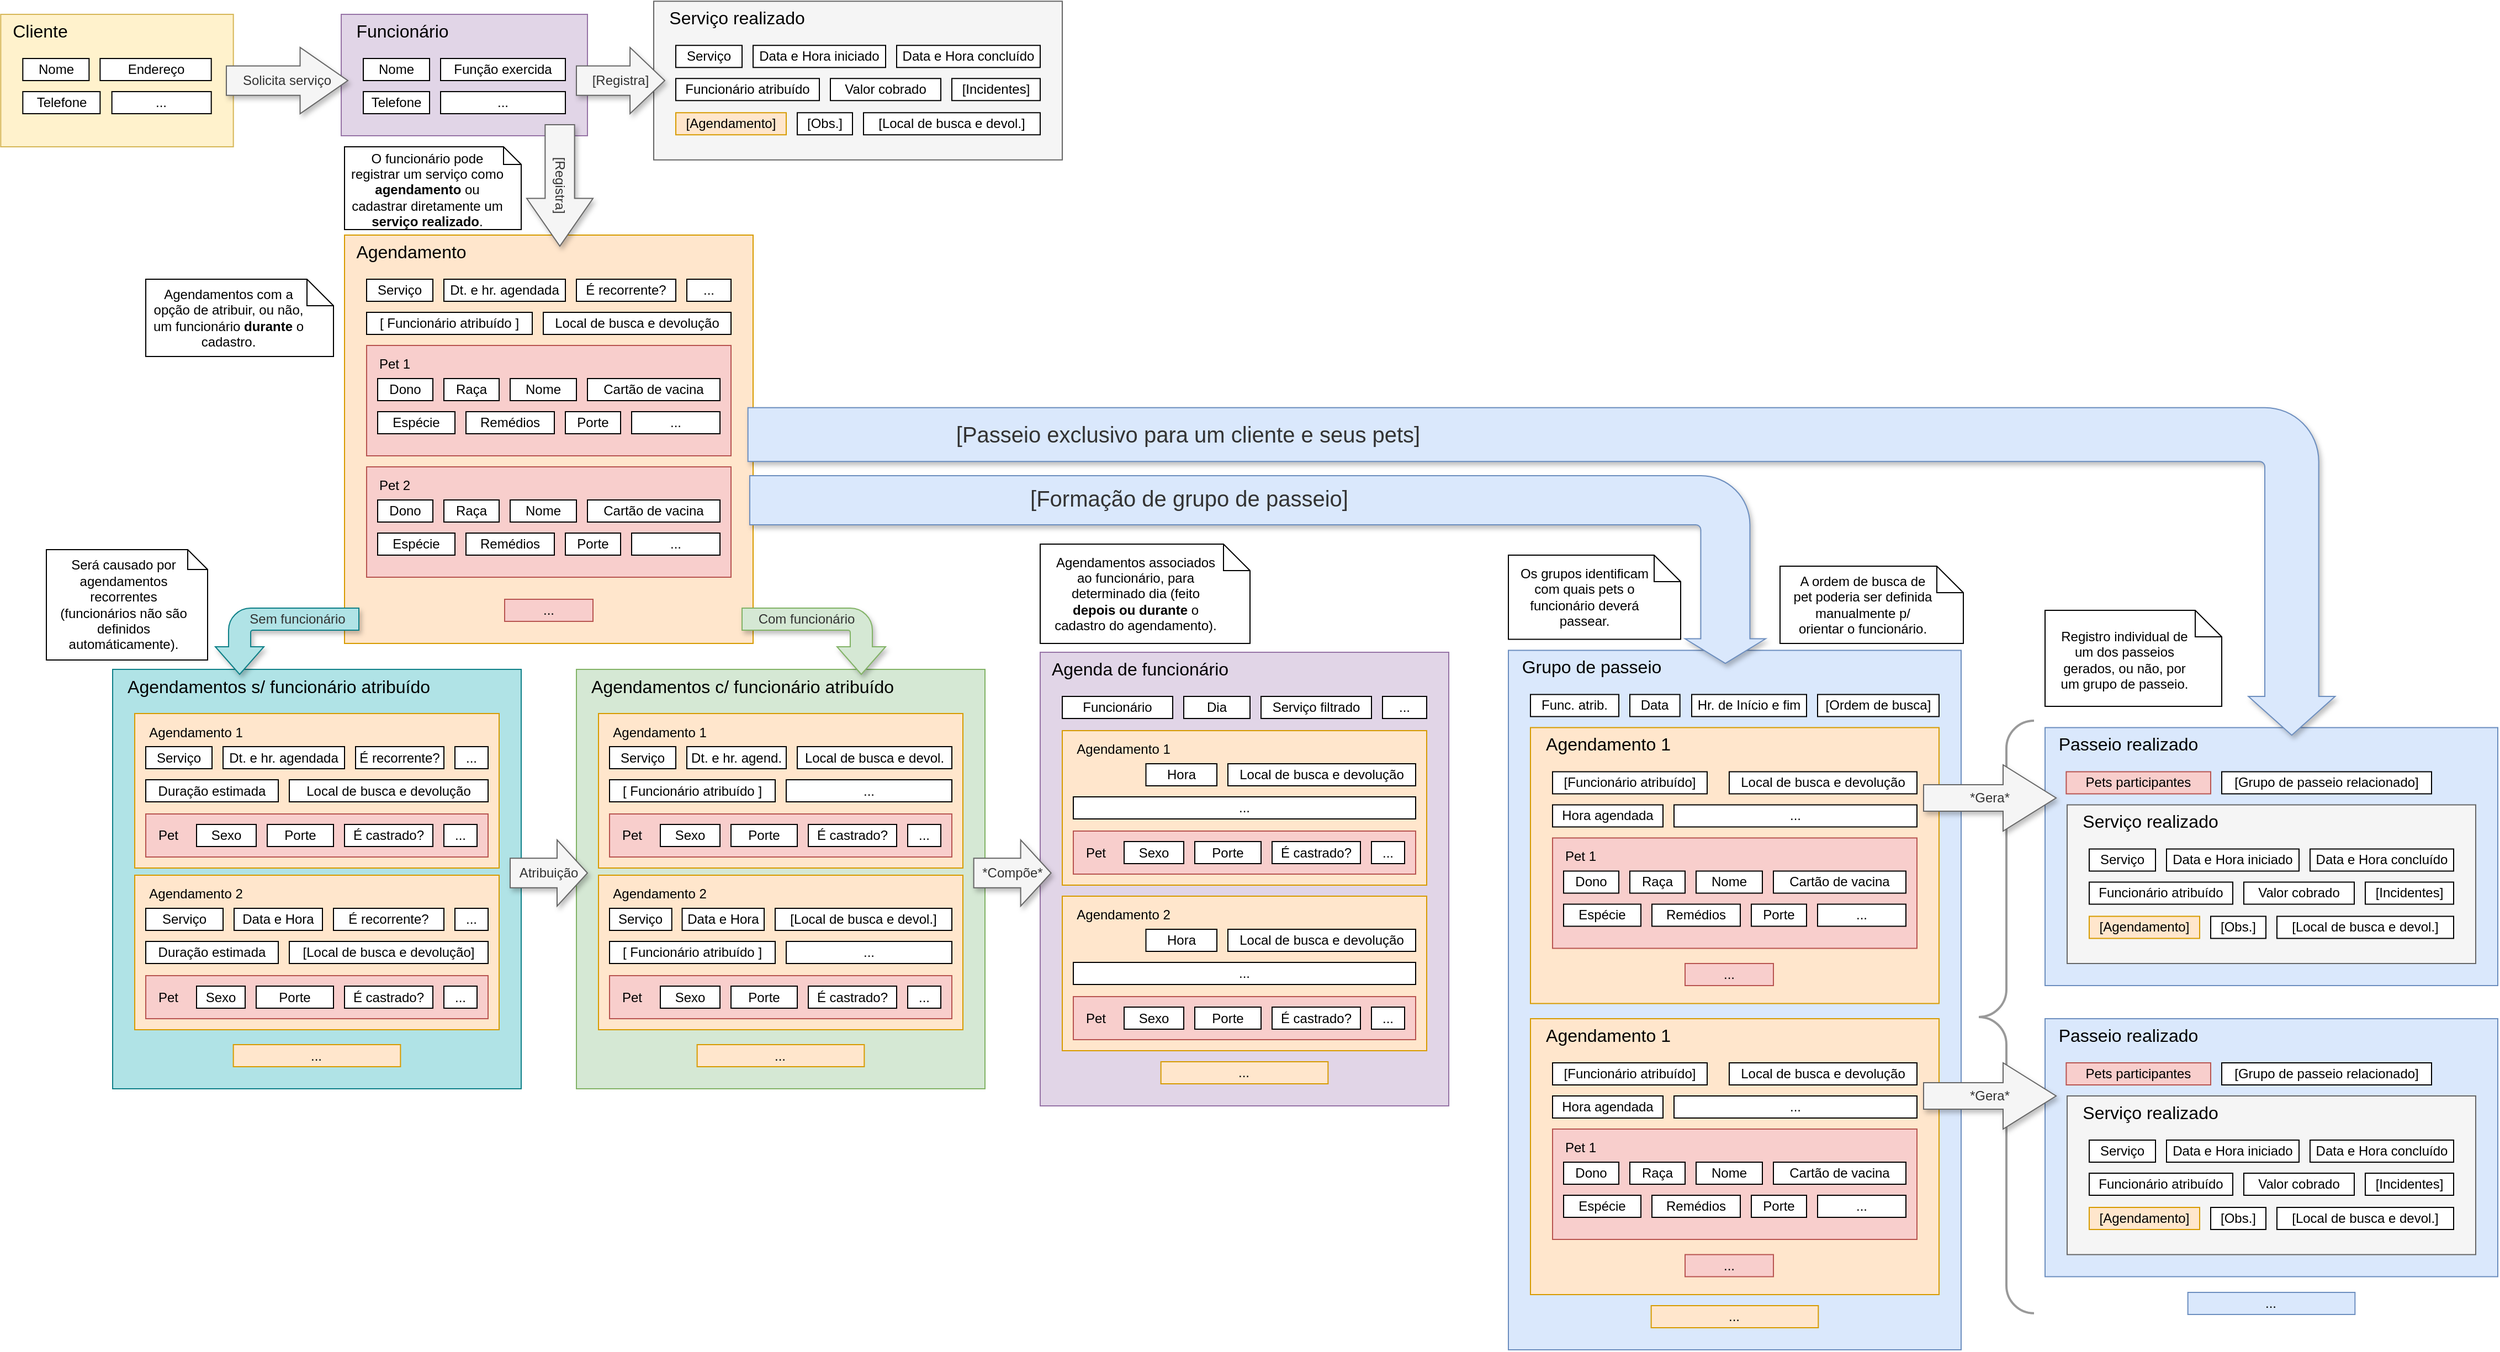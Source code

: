 <mxfile version="26.0.16">
  <diagram name="Page-1" id="s34llh__NXhLMa71MwE4">
    <mxGraphModel dx="3603" dy="1306" grid="1" gridSize="10" guides="1" tooltips="1" connect="1" arrows="1" fold="1" page="1" pageScale="1" pageWidth="827" pageHeight="1169" math="0" shadow="0">
      <root>
        <mxCell id="0" />
        <mxCell id="1" parent="0" />
        <mxCell id="NtZi-PJopCHLtHp6JKRj-386" value="" style="group;fillColor=#ffe6cc;strokeColor=#d79b00;" parent="1" vertex="1" connectable="0">
          <mxGeometry x="-780.0" y="240" width="370" height="370" as="geometry" />
        </mxCell>
        <mxCell id="NtZi-PJopCHLtHp6JKRj-387" value="Agendamento" style="text;html=1;align=center;verticalAlign=middle;resizable=0;points=[];autosize=1;strokeColor=none;fillColor=none;fontSize=16;" parent="NtZi-PJopCHLtHp6JKRj-386" vertex="1">
          <mxGeometry width="120" height="30" as="geometry" />
        </mxCell>
        <mxCell id="NtZi-PJopCHLtHp6JKRj-388" value="" style="group" parent="NtZi-PJopCHLtHp6JKRj-386" vertex="1" connectable="0">
          <mxGeometry x="20" y="40" width="330" height="310" as="geometry" />
        </mxCell>
        <mxCell id="NtZi-PJopCHLtHp6JKRj-389" value="..." style="rounded=0;whiteSpace=wrap;html=1;fillColor=#f8cecc;strokeColor=#b85450;" parent="NtZi-PJopCHLtHp6JKRj-388" vertex="1">
          <mxGeometry x="125" y="290" width="80" height="20" as="geometry" />
        </mxCell>
        <mxCell id="NtZi-PJopCHLtHp6JKRj-390" value="" style="group" parent="NtZi-PJopCHLtHp6JKRj-388" vertex="1" connectable="0">
          <mxGeometry width="330" height="50" as="geometry" />
        </mxCell>
        <mxCell id="NtZi-PJopCHLtHp6JKRj-391" value="Serviço" style="rounded=0;whiteSpace=wrap;html=1;" parent="NtZi-PJopCHLtHp6JKRj-390" vertex="1">
          <mxGeometry width="60" height="20" as="geometry" />
        </mxCell>
        <mxCell id="NtZi-PJopCHLtHp6JKRj-392" value="Dt. e hr. agendada" style="rounded=0;whiteSpace=wrap;html=1;" parent="NtZi-PJopCHLtHp6JKRj-390" vertex="1">
          <mxGeometry x="70" width="110" height="20" as="geometry" />
        </mxCell>
        <mxCell id="NtZi-PJopCHLtHp6JKRj-394" value="[ Funcionário atribuído ]" style="rounded=0;whiteSpace=wrap;html=1;" parent="NtZi-PJopCHLtHp6JKRj-390" vertex="1">
          <mxGeometry y="30" width="150" height="20" as="geometry" />
        </mxCell>
        <mxCell id="NtZi-PJopCHLtHp6JKRj-395" value="Local de busca e devolução" style="rounded=0;whiteSpace=wrap;html=1;" parent="NtZi-PJopCHLtHp6JKRj-390" vertex="1">
          <mxGeometry x="160" y="30" width="170" height="20" as="geometry" />
        </mxCell>
        <mxCell id="NtZi-PJopCHLtHp6JKRj-396" value="..." style="rounded=0;whiteSpace=wrap;html=1;" parent="NtZi-PJopCHLtHp6JKRj-390" vertex="1">
          <mxGeometry x="290" width="40" height="20" as="geometry" />
        </mxCell>
        <mxCell id="NtZi-PJopCHLtHp6JKRj-397" value="" style="group" parent="NtZi-PJopCHLtHp6JKRj-386" vertex="1" connectable="0">
          <mxGeometry x="20" y="100" width="330" height="100" as="geometry" />
        </mxCell>
        <mxCell id="NtZi-PJopCHLtHp6JKRj-398" value="" style="group" parent="NtZi-PJopCHLtHp6JKRj-397" vertex="1" connectable="0">
          <mxGeometry width="330" height="100" as="geometry" />
        </mxCell>
        <mxCell id="NtZi-PJopCHLtHp6JKRj-399" value="" style="rounded=0;whiteSpace=wrap;html=1;fillColor=#f8cecc;strokeColor=#b85450;" parent="NtZi-PJopCHLtHp6JKRj-398" vertex="1">
          <mxGeometry width="330" height="100" as="geometry" />
        </mxCell>
        <mxCell id="NtZi-PJopCHLtHp6JKRj-400" value="&lt;font style=&quot;font-size: 12px;&quot;&gt;Pet 1&lt;/font&gt;" style="text;html=1;align=center;verticalAlign=middle;resizable=0;points=[];autosize=1;strokeColor=none;fillColor=none;fontSize=16;" parent="NtZi-PJopCHLtHp6JKRj-398" vertex="1">
          <mxGeometry width="50" height="30" as="geometry" />
        </mxCell>
        <mxCell id="NtZi-PJopCHLtHp6JKRj-401" value="" style="group" parent="NtZi-PJopCHLtHp6JKRj-397" vertex="1" connectable="0">
          <mxGeometry x="10" y="30" width="310" height="50" as="geometry" />
        </mxCell>
        <mxCell id="NtZi-PJopCHLtHp6JKRj-402" value="Dono" style="rounded=0;whiteSpace=wrap;html=1;" parent="NtZi-PJopCHLtHp6JKRj-401" vertex="1">
          <mxGeometry width="50" height="20" as="geometry" />
        </mxCell>
        <mxCell id="NtZi-PJopCHLtHp6JKRj-403" value="Raça" style="rounded=0;whiteSpace=wrap;html=1;" parent="NtZi-PJopCHLtHp6JKRj-401" vertex="1">
          <mxGeometry x="60" width="50" height="20" as="geometry" />
        </mxCell>
        <mxCell id="NtZi-PJopCHLtHp6JKRj-404" value="Nome" style="rounded=0;whiteSpace=wrap;html=1;" parent="NtZi-PJopCHLtHp6JKRj-401" vertex="1">
          <mxGeometry x="120" width="60" height="20" as="geometry" />
        </mxCell>
        <mxCell id="NtZi-PJopCHLtHp6JKRj-405" value="Espécie" style="rounded=0;whiteSpace=wrap;html=1;" parent="NtZi-PJopCHLtHp6JKRj-401" vertex="1">
          <mxGeometry y="30" width="70" height="20" as="geometry" />
        </mxCell>
        <mxCell id="NtZi-PJopCHLtHp6JKRj-406" value="Remédios" style="rounded=0;whiteSpace=wrap;html=1;" parent="NtZi-PJopCHLtHp6JKRj-401" vertex="1">
          <mxGeometry x="80" y="30" width="80" height="20" as="geometry" />
        </mxCell>
        <mxCell id="NtZi-PJopCHLtHp6JKRj-407" value="Cartão de vacina" style="rounded=0;whiteSpace=wrap;html=1;" parent="NtZi-PJopCHLtHp6JKRj-401" vertex="1">
          <mxGeometry x="190" width="120" height="20" as="geometry" />
        </mxCell>
        <mxCell id="NtZi-PJopCHLtHp6JKRj-408" value="..." style="rounded=0;whiteSpace=wrap;html=1;" parent="NtZi-PJopCHLtHp6JKRj-401" vertex="1">
          <mxGeometry x="230" y="30" width="80" height="20" as="geometry" />
        </mxCell>
        <mxCell id="NtZi-PJopCHLtHp6JKRj-409" value="Porte" style="rounded=0;whiteSpace=wrap;html=1;" parent="NtZi-PJopCHLtHp6JKRj-401" vertex="1">
          <mxGeometry x="170" y="30" width="50" height="20" as="geometry" />
        </mxCell>
        <mxCell id="NtZi-PJopCHLtHp6JKRj-410" value="" style="group" parent="NtZi-PJopCHLtHp6JKRj-386" vertex="1" connectable="0">
          <mxGeometry x="20" y="210" width="330" height="100" as="geometry" />
        </mxCell>
        <mxCell id="NtZi-PJopCHLtHp6JKRj-411" value="" style="group" parent="NtZi-PJopCHLtHp6JKRj-410" vertex="1" connectable="0">
          <mxGeometry width="330" height="100" as="geometry" />
        </mxCell>
        <mxCell id="NtZi-PJopCHLtHp6JKRj-412" value="" style="rounded=0;whiteSpace=wrap;html=1;fillColor=#f8cecc;strokeColor=#b85450;" parent="NtZi-PJopCHLtHp6JKRj-411" vertex="1">
          <mxGeometry width="330" height="100" as="geometry" />
        </mxCell>
        <mxCell id="NtZi-PJopCHLtHp6JKRj-413" value="&lt;font style=&quot;font-size: 12px;&quot;&gt;Pet 2&lt;/font&gt;" style="text;html=1;align=center;verticalAlign=middle;resizable=0;points=[];autosize=1;strokeColor=none;fillColor=none;fontSize=16;" parent="NtZi-PJopCHLtHp6JKRj-411" vertex="1">
          <mxGeometry width="50" height="30" as="geometry" />
        </mxCell>
        <mxCell id="NtZi-PJopCHLtHp6JKRj-414" value="" style="group" parent="NtZi-PJopCHLtHp6JKRj-410" vertex="1" connectable="0">
          <mxGeometry x="10" y="30" width="310" height="50" as="geometry" />
        </mxCell>
        <mxCell id="NtZi-PJopCHLtHp6JKRj-415" value="Dono" style="rounded=0;whiteSpace=wrap;html=1;" parent="NtZi-PJopCHLtHp6JKRj-414" vertex="1">
          <mxGeometry width="50" height="20" as="geometry" />
        </mxCell>
        <mxCell id="NtZi-PJopCHLtHp6JKRj-416" value="Raça" style="rounded=0;whiteSpace=wrap;html=1;" parent="NtZi-PJopCHLtHp6JKRj-414" vertex="1">
          <mxGeometry x="60" width="50" height="20" as="geometry" />
        </mxCell>
        <mxCell id="NtZi-PJopCHLtHp6JKRj-417" value="Nome" style="rounded=0;whiteSpace=wrap;html=1;" parent="NtZi-PJopCHLtHp6JKRj-414" vertex="1">
          <mxGeometry x="120" width="60" height="20" as="geometry" />
        </mxCell>
        <mxCell id="NtZi-PJopCHLtHp6JKRj-418" value="Espécie" style="rounded=0;whiteSpace=wrap;html=1;" parent="NtZi-PJopCHLtHp6JKRj-414" vertex="1">
          <mxGeometry y="30" width="70" height="20" as="geometry" />
        </mxCell>
        <mxCell id="NtZi-PJopCHLtHp6JKRj-419" value="Remédios" style="rounded=0;whiteSpace=wrap;html=1;" parent="NtZi-PJopCHLtHp6JKRj-414" vertex="1">
          <mxGeometry x="80" y="30" width="80" height="20" as="geometry" />
        </mxCell>
        <mxCell id="NtZi-PJopCHLtHp6JKRj-420" value="Cartão de vacina" style="rounded=0;whiteSpace=wrap;html=1;" parent="NtZi-PJopCHLtHp6JKRj-414" vertex="1">
          <mxGeometry x="190" width="120" height="20" as="geometry" />
        </mxCell>
        <mxCell id="NtZi-PJopCHLtHp6JKRj-421" value="..." style="rounded=0;whiteSpace=wrap;html=1;" parent="NtZi-PJopCHLtHp6JKRj-414" vertex="1">
          <mxGeometry x="230" y="30" width="80" height="20" as="geometry" />
        </mxCell>
        <mxCell id="NtZi-PJopCHLtHp6JKRj-422" value="Porte" style="rounded=0;whiteSpace=wrap;html=1;" parent="NtZi-PJopCHLtHp6JKRj-414" vertex="1">
          <mxGeometry x="170" y="30" width="50" height="20" as="geometry" />
        </mxCell>
        <mxCell id="NtZi-PJopCHLtHp6JKRj-393" value="É recorrente?" style="rounded=0;whiteSpace=wrap;html=1;" parent="NtZi-PJopCHLtHp6JKRj-386" vertex="1">
          <mxGeometry x="210" y="40" width="90" height="20" as="geometry" />
        </mxCell>
        <mxCell id="NtZi-PJopCHLtHp6JKRj-137" value="" style="group;strokeColor=#6c8ebf;fillColor=#dae8fc;recursiveResize=0;" parent="1" vertex="1" connectable="0">
          <mxGeometry x="274" y="616.25" width="410" height="633.75" as="geometry" />
        </mxCell>
        <mxCell id="NtZi-PJopCHLtHp6JKRj-139" value="Grupo de passeio" style="text;html=1;align=center;verticalAlign=middle;resizable=0;points=[];autosize=1;strokeColor=none;fillColor=none;fontSize=16;" parent="NtZi-PJopCHLtHp6JKRj-137" vertex="1">
          <mxGeometry width="150" height="30" as="geometry" />
        </mxCell>
        <mxCell id="NtZi-PJopCHLtHp6JKRj-140" value="..." style="rounded=0;whiteSpace=wrap;html=1;fillColor=#ffe6cc;strokeColor=#d79b00;" parent="NtZi-PJopCHLtHp6JKRj-137" vertex="1">
          <mxGeometry x="129.32" y="593.75" width="151.35" height="20" as="geometry" />
        </mxCell>
        <mxCell id="NtZi-PJopCHLtHp6JKRj-251" value="Func. atrib." style="rounded=0;whiteSpace=wrap;html=1;" parent="NtZi-PJopCHLtHp6JKRj-137" vertex="1">
          <mxGeometry x="19.99" y="40" width="80.01" height="20" as="geometry" />
        </mxCell>
        <mxCell id="NtZi-PJopCHLtHp6JKRj-58" value="" style="group;fillColor=#ffe6cc;strokeColor=#d79b00;recursiveResize=0;" parent="NtZi-PJopCHLtHp6JKRj-137" vertex="1" connectable="0">
          <mxGeometry x="19.99" y="70" width="370" height="250" as="geometry" />
        </mxCell>
        <mxCell id="NtZi-PJopCHLtHp6JKRj-2" value="Agendamento 1" style="text;html=1;align=center;verticalAlign=middle;resizable=0;points=[];autosize=1;strokeColor=none;fillColor=none;fontSize=16;" parent="NtZi-PJopCHLtHp6JKRj-58" vertex="1">
          <mxGeometry x="0.01" width="140" height="30" as="geometry" />
        </mxCell>
        <mxCell id="NtZi-PJopCHLtHp6JKRj-291" value="" style="group" parent="NtZi-PJopCHLtHp6JKRj-58" vertex="1" connectable="0">
          <mxGeometry x="20" y="100" width="330" height="100" as="geometry" />
        </mxCell>
        <mxCell id="NtZi-PJopCHLtHp6JKRj-41" value="" style="group" parent="NtZi-PJopCHLtHp6JKRj-291" vertex="1" connectable="0">
          <mxGeometry width="330" height="100" as="geometry" />
        </mxCell>
        <mxCell id="NtZi-PJopCHLtHp6JKRj-8" value="" style="rounded=0;whiteSpace=wrap;html=1;fillColor=#f8cecc;strokeColor=#b85450;" parent="NtZi-PJopCHLtHp6JKRj-41" vertex="1">
          <mxGeometry width="330" height="100" as="geometry" />
        </mxCell>
        <mxCell id="NtZi-PJopCHLtHp6JKRj-9" value="&lt;font style=&quot;font-size: 12px;&quot;&gt;Pet 1&lt;/font&gt;" style="text;html=1;align=center;verticalAlign=middle;resizable=0;points=[];autosize=1;strokeColor=none;fillColor=none;fontSize=16;" parent="NtZi-PJopCHLtHp6JKRj-41" vertex="1">
          <mxGeometry width="50" height="30" as="geometry" />
        </mxCell>
        <mxCell id="NtZi-PJopCHLtHp6JKRj-42" value="" style="group" parent="NtZi-PJopCHLtHp6JKRj-291" vertex="1" connectable="0">
          <mxGeometry x="10" y="30" width="310" height="50" as="geometry" />
        </mxCell>
        <mxCell id="NtZi-PJopCHLtHp6JKRj-10" value="Dono" style="rounded=0;whiteSpace=wrap;html=1;" parent="NtZi-PJopCHLtHp6JKRj-42" vertex="1">
          <mxGeometry width="50" height="20" as="geometry" />
        </mxCell>
        <mxCell id="NtZi-PJopCHLtHp6JKRj-11" value="Raça" style="rounded=0;whiteSpace=wrap;html=1;" parent="NtZi-PJopCHLtHp6JKRj-42" vertex="1">
          <mxGeometry x="60" width="50" height="20" as="geometry" />
        </mxCell>
        <mxCell id="NtZi-PJopCHLtHp6JKRj-12" value="Nome" style="rounded=0;whiteSpace=wrap;html=1;" parent="NtZi-PJopCHLtHp6JKRj-42" vertex="1">
          <mxGeometry x="120" width="60" height="20" as="geometry" />
        </mxCell>
        <mxCell id="NtZi-PJopCHLtHp6JKRj-13" value="Espécie" style="rounded=0;whiteSpace=wrap;html=1;" parent="NtZi-PJopCHLtHp6JKRj-42" vertex="1">
          <mxGeometry y="30" width="70" height="20" as="geometry" />
        </mxCell>
        <mxCell id="NtZi-PJopCHLtHp6JKRj-14" value="Remédios" style="rounded=0;whiteSpace=wrap;html=1;" parent="NtZi-PJopCHLtHp6JKRj-42" vertex="1">
          <mxGeometry x="80" y="30" width="80" height="20" as="geometry" />
        </mxCell>
        <mxCell id="NtZi-PJopCHLtHp6JKRj-15" value="Cartão de vacina" style="rounded=0;whiteSpace=wrap;html=1;" parent="NtZi-PJopCHLtHp6JKRj-42" vertex="1">
          <mxGeometry x="190" width="120" height="20" as="geometry" />
        </mxCell>
        <mxCell id="NtZi-PJopCHLtHp6JKRj-16" value="..." style="rounded=0;whiteSpace=wrap;html=1;" parent="NtZi-PJopCHLtHp6JKRj-42" vertex="1">
          <mxGeometry x="230" y="30" width="80" height="20" as="geometry" />
        </mxCell>
        <mxCell id="NtZi-PJopCHLtHp6JKRj-18" value="Porte" style="rounded=0;whiteSpace=wrap;html=1;" parent="NtZi-PJopCHLtHp6JKRj-42" vertex="1">
          <mxGeometry x="170" y="30" width="50" height="20" as="geometry" />
        </mxCell>
        <mxCell id="NtZi-PJopCHLtHp6JKRj-6" value="[Funcionário atribuído]" style="rounded=0;whiteSpace=wrap;html=1;" parent="NtZi-PJopCHLtHp6JKRj-58" vertex="1">
          <mxGeometry x="20" y="40" width="140" height="20" as="geometry" />
        </mxCell>
        <mxCell id="NtZi-PJopCHLtHp6JKRj-7" value="Local de busca e devolução" style="rounded=0;whiteSpace=wrap;html=1;" parent="NtZi-PJopCHLtHp6JKRj-58" vertex="1">
          <mxGeometry x="180" y="40" width="170" height="20" as="geometry" />
        </mxCell>
        <mxCell id="NtZi-PJopCHLtHp6JKRj-17" value="..." style="rounded=0;whiteSpace=wrap;html=1;" parent="NtZi-PJopCHLtHp6JKRj-58" vertex="1">
          <mxGeometry x="130" y="70" width="220" height="20" as="geometry" />
        </mxCell>
        <mxCell id="NtZi-PJopCHLtHp6JKRj-39" value="..." style="rounded=0;whiteSpace=wrap;html=1;fillColor=#f8cecc;strokeColor=#b85450;" parent="NtZi-PJopCHLtHp6JKRj-58" vertex="1">
          <mxGeometry x="140.01" y="213.75" width="80" height="20" as="geometry" />
        </mxCell>
        <mxCell id="NtZi-PJopCHLtHp6JKRj-4" value="Hora agendada" style="rounded=0;whiteSpace=wrap;html=1;" parent="NtZi-PJopCHLtHp6JKRj-58" vertex="1">
          <mxGeometry x="20" y="70" width="100" height="20" as="geometry" />
        </mxCell>
        <mxCell id="NtZi-PJopCHLtHp6JKRj-346" value="Hr. de Início e fim" style="rounded=0;whiteSpace=wrap;html=1;" parent="NtZi-PJopCHLtHp6JKRj-137" vertex="1">
          <mxGeometry x="166" y="40" width="104" height="20" as="geometry" />
        </mxCell>
        <mxCell id="NtZi-PJopCHLtHp6JKRj-348" value="Data" style="rounded=0;whiteSpace=wrap;html=1;" parent="NtZi-PJopCHLtHp6JKRj-137" vertex="1">
          <mxGeometry x="110" y="40" width="45.33" height="20" as="geometry" />
        </mxCell>
        <mxCell id="gP3a3o1B-3mFKNz1VgHl-215" value="[Ordem de busca]" style="rounded=0;whiteSpace=wrap;html=1;" parent="NtZi-PJopCHLtHp6JKRj-137" vertex="1">
          <mxGeometry x="280" y="40" width="109.99" height="20" as="geometry" />
        </mxCell>
        <mxCell id="AGo5-dNBtOsMC9ljmfEM-1" value="" style="group;fillColor=#ffe6cc;strokeColor=#d79b00;recursiveResize=0;" vertex="1" connectable="0" parent="NtZi-PJopCHLtHp6JKRj-137">
          <mxGeometry x="20" y="333.75" width="370" height="250" as="geometry" />
        </mxCell>
        <mxCell id="AGo5-dNBtOsMC9ljmfEM-2" value="Agendamento 1" style="text;html=1;align=center;verticalAlign=middle;resizable=0;points=[];autosize=1;strokeColor=none;fillColor=none;fontSize=16;" vertex="1" parent="AGo5-dNBtOsMC9ljmfEM-1">
          <mxGeometry x="0.01" width="140" height="30" as="geometry" />
        </mxCell>
        <mxCell id="AGo5-dNBtOsMC9ljmfEM-3" value="" style="group" vertex="1" connectable="0" parent="AGo5-dNBtOsMC9ljmfEM-1">
          <mxGeometry x="20" y="100" width="330" height="100" as="geometry" />
        </mxCell>
        <mxCell id="AGo5-dNBtOsMC9ljmfEM-4" value="" style="group" vertex="1" connectable="0" parent="AGo5-dNBtOsMC9ljmfEM-3">
          <mxGeometry width="330" height="100" as="geometry" />
        </mxCell>
        <mxCell id="AGo5-dNBtOsMC9ljmfEM-5" value="" style="rounded=0;whiteSpace=wrap;html=1;fillColor=#f8cecc;strokeColor=#b85450;" vertex="1" parent="AGo5-dNBtOsMC9ljmfEM-4">
          <mxGeometry width="330" height="100" as="geometry" />
        </mxCell>
        <mxCell id="AGo5-dNBtOsMC9ljmfEM-6" value="&lt;font style=&quot;font-size: 12px;&quot;&gt;Pet 1&lt;/font&gt;" style="text;html=1;align=center;verticalAlign=middle;resizable=0;points=[];autosize=1;strokeColor=none;fillColor=none;fontSize=16;" vertex="1" parent="AGo5-dNBtOsMC9ljmfEM-4">
          <mxGeometry width="50" height="30" as="geometry" />
        </mxCell>
        <mxCell id="AGo5-dNBtOsMC9ljmfEM-7" value="" style="group" vertex="1" connectable="0" parent="AGo5-dNBtOsMC9ljmfEM-3">
          <mxGeometry x="10" y="30" width="310" height="50" as="geometry" />
        </mxCell>
        <mxCell id="AGo5-dNBtOsMC9ljmfEM-8" value="Dono" style="rounded=0;whiteSpace=wrap;html=1;" vertex="1" parent="AGo5-dNBtOsMC9ljmfEM-7">
          <mxGeometry width="50" height="20" as="geometry" />
        </mxCell>
        <mxCell id="AGo5-dNBtOsMC9ljmfEM-9" value="Raça" style="rounded=0;whiteSpace=wrap;html=1;" vertex="1" parent="AGo5-dNBtOsMC9ljmfEM-7">
          <mxGeometry x="60" width="50" height="20" as="geometry" />
        </mxCell>
        <mxCell id="AGo5-dNBtOsMC9ljmfEM-10" value="Nome" style="rounded=0;whiteSpace=wrap;html=1;" vertex="1" parent="AGo5-dNBtOsMC9ljmfEM-7">
          <mxGeometry x="120" width="60" height="20" as="geometry" />
        </mxCell>
        <mxCell id="AGo5-dNBtOsMC9ljmfEM-11" value="Espécie" style="rounded=0;whiteSpace=wrap;html=1;" vertex="1" parent="AGo5-dNBtOsMC9ljmfEM-7">
          <mxGeometry y="30" width="70" height="20" as="geometry" />
        </mxCell>
        <mxCell id="AGo5-dNBtOsMC9ljmfEM-12" value="Remédios" style="rounded=0;whiteSpace=wrap;html=1;" vertex="1" parent="AGo5-dNBtOsMC9ljmfEM-7">
          <mxGeometry x="80" y="30" width="80" height="20" as="geometry" />
        </mxCell>
        <mxCell id="AGo5-dNBtOsMC9ljmfEM-13" value="Cartão de vacina" style="rounded=0;whiteSpace=wrap;html=1;" vertex="1" parent="AGo5-dNBtOsMC9ljmfEM-7">
          <mxGeometry x="190" width="120" height="20" as="geometry" />
        </mxCell>
        <mxCell id="AGo5-dNBtOsMC9ljmfEM-14" value="..." style="rounded=0;whiteSpace=wrap;html=1;" vertex="1" parent="AGo5-dNBtOsMC9ljmfEM-7">
          <mxGeometry x="230" y="30" width="80" height="20" as="geometry" />
        </mxCell>
        <mxCell id="AGo5-dNBtOsMC9ljmfEM-15" value="Porte" style="rounded=0;whiteSpace=wrap;html=1;" vertex="1" parent="AGo5-dNBtOsMC9ljmfEM-7">
          <mxGeometry x="170" y="30" width="50" height="20" as="geometry" />
        </mxCell>
        <mxCell id="AGo5-dNBtOsMC9ljmfEM-16" value="[Funcionário atribuído]" style="rounded=0;whiteSpace=wrap;html=1;" vertex="1" parent="AGo5-dNBtOsMC9ljmfEM-1">
          <mxGeometry x="20" y="40" width="140" height="20" as="geometry" />
        </mxCell>
        <mxCell id="AGo5-dNBtOsMC9ljmfEM-17" value="Local de busca e devolução" style="rounded=0;whiteSpace=wrap;html=1;" vertex="1" parent="AGo5-dNBtOsMC9ljmfEM-1">
          <mxGeometry x="180" y="40" width="170" height="20" as="geometry" />
        </mxCell>
        <mxCell id="AGo5-dNBtOsMC9ljmfEM-18" value="..." style="rounded=0;whiteSpace=wrap;html=1;" vertex="1" parent="AGo5-dNBtOsMC9ljmfEM-1">
          <mxGeometry x="130" y="70" width="220" height="20" as="geometry" />
        </mxCell>
        <mxCell id="AGo5-dNBtOsMC9ljmfEM-19" value="..." style="rounded=0;whiteSpace=wrap;html=1;fillColor=#f8cecc;strokeColor=#b85450;" vertex="1" parent="AGo5-dNBtOsMC9ljmfEM-1">
          <mxGeometry x="140.01" y="213.75" width="80" height="20" as="geometry" />
        </mxCell>
        <mxCell id="AGo5-dNBtOsMC9ljmfEM-20" value="Hora agendada" style="rounded=0;whiteSpace=wrap;html=1;" vertex="1" parent="AGo5-dNBtOsMC9ljmfEM-1">
          <mxGeometry x="20" y="70" width="100" height="20" as="geometry" />
        </mxCell>
        <mxCell id="AGo5-dNBtOsMC9ljmfEM-38" value="" style="group" vertex="1" connectable="0" parent="1">
          <mxGeometry x="-420" y="460" width="920" height="168" as="geometry" />
        </mxCell>
        <mxCell id="AGo5-dNBtOsMC9ljmfEM-39" value="" style="group;flipH=0;" vertex="1" connectable="0" parent="AGo5-dNBtOsMC9ljmfEM-38">
          <mxGeometry y="18.0" width="920" height="150" as="geometry" />
        </mxCell>
        <mxCell id="AGo5-dNBtOsMC9ljmfEM-40" value="" style="html=1;shadow=1;dashed=0;align=center;verticalAlign=middle;shape=mxgraph.arrows2.bendArrow;dy=22.25;dx=22.25;notch=0;arrowHead=72.99;rounded=1;rotation=-180;fillColor=#dae8fc;strokeColor=#6c8ebf;flipV=1;direction=south;flipH=1;" vertex="1" parent="AGo5-dNBtOsMC9ljmfEM-39">
          <mxGeometry x="6.97" y="-20" width="920" height="170" as="geometry" />
        </mxCell>
        <mxCell id="AGo5-dNBtOsMC9ljmfEM-41" value="&lt;span style=&quot;color: rgb(51, 51, 51);&quot;&gt;&lt;font style=&quot;font-size: 20px;&quot;&gt;[Formação de grupo de passeio]&lt;/font&gt;&lt;/span&gt;" style="text;html=1;align=center;verticalAlign=middle;whiteSpace=wrap;rounded=0;" vertex="1" parent="AGo5-dNBtOsMC9ljmfEM-39">
          <mxGeometry x="73.5" y="-20" width="663.7" height="40" as="geometry" />
        </mxCell>
        <mxCell id="NtZi-PJopCHLtHp6JKRj-423" value="" style="group;fillColor=#e1d5e7;strokeColor=#9673a6;container=0;" parent="1" vertex="1" connectable="0">
          <mxGeometry x="-150" y="618" width="370" height="411" as="geometry" />
        </mxCell>
        <mxCell id="NtZi-PJopCHLtHp6JKRj-424" value="Agenda de funcionário" style="text;html=1;align=center;verticalAlign=middle;resizable=0;points=[];autosize=1;strokeColor=none;fillColor=none;fontSize=16;" parent="1" vertex="1">
          <mxGeometry x="-150.0" y="618" width="180" height="30" as="geometry" />
        </mxCell>
        <mxCell id="NtZi-PJopCHLtHp6JKRj-425" value="" style="group" parent="1" vertex="1" connectable="0">
          <mxGeometry x="-130.0" y="658" width="330" height="310" as="geometry" />
        </mxCell>
        <mxCell id="NtZi-PJopCHLtHp6JKRj-427" value="" style="group" parent="NtZi-PJopCHLtHp6JKRj-425" vertex="1" connectable="0">
          <mxGeometry width="330" height="50" as="geometry" />
        </mxCell>
        <mxCell id="NtZi-PJopCHLtHp6JKRj-428" value="Funcionário" style="rounded=0;whiteSpace=wrap;html=1;" parent="NtZi-PJopCHLtHp6JKRj-427" vertex="1">
          <mxGeometry width="100" height="20" as="geometry" />
        </mxCell>
        <mxCell id="NtZi-PJopCHLtHp6JKRj-433" value="..." style="rounded=0;whiteSpace=wrap;html=1;" parent="NtZi-PJopCHLtHp6JKRj-427" vertex="1">
          <mxGeometry x="290" width="40" height="20" as="geometry" />
        </mxCell>
        <mxCell id="NtZi-PJopCHLtHp6JKRj-429" value="Dia" style="rounded=0;whiteSpace=wrap;html=1;" parent="1" vertex="1">
          <mxGeometry x="-20" y="658" width="60" height="20" as="geometry" />
        </mxCell>
        <mxCell id="NtZi-PJopCHLtHp6JKRj-504" value="" style="group" parent="1" vertex="1" connectable="0">
          <mxGeometry x="-130.0" y="689" width="330" height="140" as="geometry" />
        </mxCell>
        <mxCell id="NtZi-PJopCHLtHp6JKRj-436" value="" style="rounded=0;whiteSpace=wrap;html=1;fillColor=#ffe6cc;strokeColor=#d79b00;" parent="NtZi-PJopCHLtHp6JKRj-504" vertex="1">
          <mxGeometry width="330" height="140" as="geometry" />
        </mxCell>
        <mxCell id="NtZi-PJopCHLtHp6JKRj-437" value="&lt;font style=&quot;font-size: 12px;&quot;&gt;Agendamento 1&lt;/font&gt;" style="text;html=1;align=center;verticalAlign=middle;resizable=0;points=[];autosize=1;strokeColor=none;fillColor=none;fontSize=16;" parent="NtZi-PJopCHLtHp6JKRj-504" vertex="1">
          <mxGeometry width="110" height="30" as="geometry" />
        </mxCell>
        <mxCell id="NtZi-PJopCHLtHp6JKRj-460" value="" style="group" parent="NtZi-PJopCHLtHp6JKRj-504" vertex="1" connectable="0">
          <mxGeometry x="10" y="30" width="310" height="50" as="geometry" />
        </mxCell>
        <mxCell id="NtZi-PJopCHLtHp6JKRj-462" value="Hora" style="rounded=0;whiteSpace=wrap;html=1;" parent="NtZi-PJopCHLtHp6JKRj-460" vertex="1">
          <mxGeometry x="65.76" width="64.24" height="20" as="geometry" />
        </mxCell>
        <mxCell id="NtZi-PJopCHLtHp6JKRj-463" value="Local de busca e devolução" style="rounded=0;whiteSpace=wrap;html=1;" parent="NtZi-PJopCHLtHp6JKRj-460" vertex="1">
          <mxGeometry x="140" width="170" height="20" as="geometry" />
        </mxCell>
        <mxCell id="NtZi-PJopCHLtHp6JKRj-464" value="..." style="rounded=0;whiteSpace=wrap;html=1;" parent="NtZi-PJopCHLtHp6JKRj-460" vertex="1">
          <mxGeometry y="30" width="310" height="20" as="geometry" />
        </mxCell>
        <mxCell id="NtZi-PJopCHLtHp6JKRj-467" value="" style="rounded=0;whiteSpace=wrap;html=1;fillColor=#f8cecc;strokeColor=#b85450;" parent="NtZi-PJopCHLtHp6JKRj-504" vertex="1">
          <mxGeometry x="10" y="91" width="310" height="39" as="geometry" />
        </mxCell>
        <mxCell id="NtZi-PJopCHLtHp6JKRj-476" value="Pet" style="text;html=1;align=center;verticalAlign=middle;resizable=0;points=[];autosize=1;strokeColor=none;fillColor=none;spacing=0;" parent="NtZi-PJopCHLtHp6JKRj-504" vertex="1">
          <mxGeometry x="10.0" y="95.5" width="40" height="30" as="geometry" />
        </mxCell>
        <mxCell id="NtZi-PJopCHLtHp6JKRj-477" value="Sexo" style="rounded=0;whiteSpace=wrap;html=1;" parent="NtZi-PJopCHLtHp6JKRj-504" vertex="1">
          <mxGeometry x="56" y="100.5" width="54" height="20" as="geometry" />
        </mxCell>
        <mxCell id="NtZi-PJopCHLtHp6JKRj-478" value="Porte" style="rounded=0;whiteSpace=wrap;html=1;" parent="NtZi-PJopCHLtHp6JKRj-504" vertex="1">
          <mxGeometry x="120" y="100.5" width="60" height="20" as="geometry" />
        </mxCell>
        <mxCell id="NtZi-PJopCHLtHp6JKRj-501" value="É castrado?" style="rounded=0;whiteSpace=wrap;html=1;" parent="NtZi-PJopCHLtHp6JKRj-504" vertex="1">
          <mxGeometry x="190" y="100.5" width="80" height="20" as="geometry" />
        </mxCell>
        <mxCell id="NtZi-PJopCHLtHp6JKRj-502" value="..." style="rounded=0;whiteSpace=wrap;html=1;" parent="NtZi-PJopCHLtHp6JKRj-504" vertex="1">
          <mxGeometry x="280" y="100.5" width="30" height="20" as="geometry" />
        </mxCell>
        <mxCell id="NtZi-PJopCHLtHp6JKRj-505" value="" style="group" parent="1" vertex="1" connectable="0">
          <mxGeometry x="-130.0" y="839" width="330" height="140" as="geometry" />
        </mxCell>
        <mxCell id="NtZi-PJopCHLtHp6JKRj-506" value="" style="rounded=0;whiteSpace=wrap;html=1;fillColor=#ffe6cc;strokeColor=#d79b00;" parent="NtZi-PJopCHLtHp6JKRj-505" vertex="1">
          <mxGeometry width="330" height="140" as="geometry" />
        </mxCell>
        <mxCell id="NtZi-PJopCHLtHp6JKRj-507" value="&lt;font style=&quot;font-size: 12px;&quot;&gt;Agendamento 2&lt;/font&gt;" style="text;html=1;align=center;verticalAlign=middle;resizable=0;points=[];autosize=1;strokeColor=none;fillColor=none;fontSize=16;" parent="NtZi-PJopCHLtHp6JKRj-505" vertex="1">
          <mxGeometry width="110" height="30" as="geometry" />
        </mxCell>
        <mxCell id="NtZi-PJopCHLtHp6JKRj-508" value="" style="group" parent="NtZi-PJopCHLtHp6JKRj-505" vertex="1" connectable="0">
          <mxGeometry x="10" y="30" width="310" height="50" as="geometry" />
        </mxCell>
        <mxCell id="NtZi-PJopCHLtHp6JKRj-510" value="Hora" style="rounded=0;whiteSpace=wrap;html=1;" parent="NtZi-PJopCHLtHp6JKRj-508" vertex="1">
          <mxGeometry x="65.76" width="64.24" height="20" as="geometry" />
        </mxCell>
        <mxCell id="NtZi-PJopCHLtHp6JKRj-511" value="Local de busca e devolução" style="rounded=0;whiteSpace=wrap;html=1;" parent="NtZi-PJopCHLtHp6JKRj-508" vertex="1">
          <mxGeometry x="140" width="170" height="20" as="geometry" />
        </mxCell>
        <mxCell id="NtZi-PJopCHLtHp6JKRj-512" value="..." style="rounded=0;whiteSpace=wrap;html=1;" parent="NtZi-PJopCHLtHp6JKRj-508" vertex="1">
          <mxGeometry y="30" width="310" height="20" as="geometry" />
        </mxCell>
        <mxCell id="NtZi-PJopCHLtHp6JKRj-513" value="" style="rounded=0;whiteSpace=wrap;html=1;fillColor=#f8cecc;strokeColor=#b85450;" parent="NtZi-PJopCHLtHp6JKRj-505" vertex="1">
          <mxGeometry x="10" y="91" width="310" height="39" as="geometry" />
        </mxCell>
        <mxCell id="NtZi-PJopCHLtHp6JKRj-514" value="Pet" style="text;html=1;align=center;verticalAlign=middle;resizable=0;points=[];autosize=1;strokeColor=none;fillColor=none;spacing=0;" parent="NtZi-PJopCHLtHp6JKRj-505" vertex="1">
          <mxGeometry x="10.0" y="95.5" width="40" height="30" as="geometry" />
        </mxCell>
        <mxCell id="NtZi-PJopCHLtHp6JKRj-515" value="Sexo" style="rounded=0;whiteSpace=wrap;html=1;" parent="NtZi-PJopCHLtHp6JKRj-505" vertex="1">
          <mxGeometry x="56" y="100.5" width="54" height="20" as="geometry" />
        </mxCell>
        <mxCell id="NtZi-PJopCHLtHp6JKRj-516" value="Porte" style="rounded=0;whiteSpace=wrap;html=1;" parent="NtZi-PJopCHLtHp6JKRj-505" vertex="1">
          <mxGeometry x="120" y="100.5" width="60" height="20" as="geometry" />
        </mxCell>
        <mxCell id="NtZi-PJopCHLtHp6JKRj-517" value="É castrado?" style="rounded=0;whiteSpace=wrap;html=1;" parent="NtZi-PJopCHLtHp6JKRj-505" vertex="1">
          <mxGeometry x="190" y="100.5" width="80" height="20" as="geometry" />
        </mxCell>
        <mxCell id="NtZi-PJopCHLtHp6JKRj-518" value="..." style="rounded=0;whiteSpace=wrap;html=1;" parent="NtZi-PJopCHLtHp6JKRj-505" vertex="1">
          <mxGeometry x="280" y="100.5" width="30" height="20" as="geometry" />
        </mxCell>
        <mxCell id="NtZi-PJopCHLtHp6JKRj-519" value="..." style="rounded=0;whiteSpace=wrap;html=1;fillColor=#ffe6cc;strokeColor=#d79b00;" parent="1" vertex="1">
          <mxGeometry x="-40.67" y="989" width="151.35" height="20" as="geometry" />
        </mxCell>
        <mxCell id="NtZi-PJopCHLtHp6JKRj-521" value="" style="group;fillColor=#b0e3e6;strokeColor=#0e8088;container=0;" parent="1" vertex="1" connectable="0">
          <mxGeometry x="-990" y="633.5" width="370" height="380" as="geometry" />
        </mxCell>
        <mxCell id="NtZi-PJopCHLtHp6JKRj-522" value="Agendamentos s/ funcionário atribuído" style="text;html=1;align=center;verticalAlign=middle;resizable=0;points=[];autosize=1;strokeColor=none;fillColor=none;fontSize=16;" parent="1" vertex="1">
          <mxGeometry x="-990.0" y="633.5" width="300" height="30" as="geometry" />
        </mxCell>
        <mxCell id="NtZi-PJopCHLtHp6JKRj-523" value="" style="group" parent="1" vertex="1" connectable="0">
          <mxGeometry x="-970.0" y="673.5" width="330" height="310" as="geometry" />
        </mxCell>
        <mxCell id="NtZi-PJopCHLtHp6JKRj-528" value="" style="group" parent="1" vertex="1" connectable="0">
          <mxGeometry x="-970.0" y="673.5" width="330" height="140" as="geometry" />
        </mxCell>
        <mxCell id="NtZi-PJopCHLtHp6JKRj-529" value="" style="rounded=0;whiteSpace=wrap;html=1;fillColor=#ffe6cc;strokeColor=#d79b00;glass=0;shadow=0;" parent="NtZi-PJopCHLtHp6JKRj-528" vertex="1">
          <mxGeometry width="330" height="140" as="geometry" />
        </mxCell>
        <mxCell id="NtZi-PJopCHLtHp6JKRj-530" value="&lt;font style=&quot;font-size: 12px;&quot;&gt;Agendamento 1&lt;/font&gt;" style="text;html=1;align=center;verticalAlign=middle;resizable=0;points=[];autosize=1;strokeColor=none;fillColor=none;fontSize=16;" parent="NtZi-PJopCHLtHp6JKRj-528" vertex="1">
          <mxGeometry width="110" height="30" as="geometry" />
        </mxCell>
        <mxCell id="NtZi-PJopCHLtHp6JKRj-536" value="" style="rounded=0;whiteSpace=wrap;html=1;fillColor=#f8cecc;strokeColor=#b85450;" parent="NtZi-PJopCHLtHp6JKRj-528" vertex="1">
          <mxGeometry x="10" y="91" width="310" height="39" as="geometry" />
        </mxCell>
        <mxCell id="NtZi-PJopCHLtHp6JKRj-537" value="Pet" style="text;html=1;align=center;verticalAlign=middle;resizable=0;points=[];autosize=1;strokeColor=none;fillColor=none;spacing=0;" parent="NtZi-PJopCHLtHp6JKRj-528" vertex="1">
          <mxGeometry x="10.0" y="95.5" width="40" height="30" as="geometry" />
        </mxCell>
        <mxCell id="NtZi-PJopCHLtHp6JKRj-538" value="Sexo" style="rounded=0;whiteSpace=wrap;html=1;" parent="NtZi-PJopCHLtHp6JKRj-528" vertex="1">
          <mxGeometry x="56" y="100.5" width="54" height="20" as="geometry" />
        </mxCell>
        <mxCell id="NtZi-PJopCHLtHp6JKRj-539" value="Porte" style="rounded=0;whiteSpace=wrap;html=1;" parent="NtZi-PJopCHLtHp6JKRj-528" vertex="1">
          <mxGeometry x="120" y="100.5" width="60" height="20" as="geometry" />
        </mxCell>
        <mxCell id="NtZi-PJopCHLtHp6JKRj-540" value="É castrado?" style="rounded=0;whiteSpace=wrap;html=1;" parent="NtZi-PJopCHLtHp6JKRj-528" vertex="1">
          <mxGeometry x="190" y="100.5" width="80" height="20" as="geometry" />
        </mxCell>
        <mxCell id="NtZi-PJopCHLtHp6JKRj-541" value="..." style="rounded=0;whiteSpace=wrap;html=1;" parent="NtZi-PJopCHLtHp6JKRj-528" vertex="1">
          <mxGeometry x="280" y="100.5" width="30" height="20" as="geometry" />
        </mxCell>
        <mxCell id="NtZi-PJopCHLtHp6JKRj-532" value="Serviço" style="rounded=0;whiteSpace=wrap;html=1;" parent="NtZi-PJopCHLtHp6JKRj-528" vertex="1">
          <mxGeometry x="10" y="30" width="56.364" height="20" as="geometry" />
        </mxCell>
        <mxCell id="NtZi-PJopCHLtHp6JKRj-535" value="..." style="rounded=0;whiteSpace=wrap;html=1;" parent="NtZi-PJopCHLtHp6JKRj-528" vertex="1">
          <mxGeometry x="290" y="30" width="30" height="20" as="geometry" />
        </mxCell>
        <mxCell id="NtZi-PJopCHLtHp6JKRj-557" value="Serviço" style="rounded=0;whiteSpace=wrap;html=1;" parent="NtZi-PJopCHLtHp6JKRj-528" vertex="1">
          <mxGeometry x="10" y="30" width="60" height="20" as="geometry" />
        </mxCell>
        <mxCell id="gP3a3o1B-3mFKNz1VgHl-77" value="Dt. e hr. agendada" style="rounded=0;whiteSpace=wrap;html=1;" parent="NtZi-PJopCHLtHp6JKRj-528" vertex="1">
          <mxGeometry x="80" y="30" width="110" height="20" as="geometry" />
        </mxCell>
        <mxCell id="gP3a3o1B-3mFKNz1VgHl-78" value="É recorrente?" style="rounded=0;whiteSpace=wrap;html=1;" parent="NtZi-PJopCHLtHp6JKRj-528" vertex="1">
          <mxGeometry x="200" y="30" width="80" height="20" as="geometry" />
        </mxCell>
        <mxCell id="gP3a3o1B-3mFKNz1VgHl-79" value="Duração estimada" style="rounded=0;whiteSpace=wrap;html=1;" parent="NtZi-PJopCHLtHp6JKRj-528" vertex="1">
          <mxGeometry x="10" y="60" width="120" height="20" as="geometry" />
        </mxCell>
        <mxCell id="gP3a3o1B-3mFKNz1VgHl-80" value="Local de busca e devolução" style="rounded=0;whiteSpace=wrap;html=1;" parent="NtZi-PJopCHLtHp6JKRj-528" vertex="1">
          <mxGeometry x="140" y="60" width="180" height="20" as="geometry" />
        </mxCell>
        <mxCell id="NtZi-PJopCHLtHp6JKRj-556" value="..." style="rounded=0;whiteSpace=wrap;html=1;fillColor=#ffe6cc;strokeColor=#d79b00;" parent="1" vertex="1">
          <mxGeometry x="-880.67" y="973.5" width="151.35" height="20" as="geometry" />
        </mxCell>
        <mxCell id="NtZi-PJopCHLtHp6JKRj-560" value="" style="group;fillColor=#d5e8d4;strokeColor=#82b366;container=0;" parent="1" vertex="1" connectable="0">
          <mxGeometry x="-570" y="633.5" width="370" height="380" as="geometry" />
        </mxCell>
        <mxCell id="NtZi-PJopCHLtHp6JKRj-561" value="Agendamentos c/ funcionário atribuído" style="text;html=1;align=center;verticalAlign=middle;resizable=0;points=[];autosize=1;strokeColor=none;fillColor=none;fontSize=16;" parent="1" vertex="1">
          <mxGeometry x="-570.0" y="633.5" width="300" height="30" as="geometry" />
        </mxCell>
        <mxCell id="NtZi-PJopCHLtHp6JKRj-562" value="" style="group" parent="1" vertex="1" connectable="0">
          <mxGeometry x="-550.0" y="673.5" width="330" height="310" as="geometry" />
        </mxCell>
        <mxCell id="NtZi-PJopCHLtHp6JKRj-563" value="" style="group" parent="1" vertex="1" connectable="0">
          <mxGeometry x="-550.0" y="673.5" width="330" height="140" as="geometry" />
        </mxCell>
        <mxCell id="NtZi-PJopCHLtHp6JKRj-564" value="" style="rounded=0;whiteSpace=wrap;html=1;fillColor=#ffe6cc;strokeColor=#d79b00;" parent="NtZi-PJopCHLtHp6JKRj-563" vertex="1">
          <mxGeometry width="330" height="140" as="geometry" />
        </mxCell>
        <mxCell id="NtZi-PJopCHLtHp6JKRj-565" value="&lt;font style=&quot;font-size: 12px;&quot;&gt;Agendamento 1&lt;/font&gt;" style="text;html=1;align=center;verticalAlign=middle;resizable=0;points=[];autosize=1;strokeColor=none;fillColor=none;fontSize=16;" parent="NtZi-PJopCHLtHp6JKRj-563" vertex="1">
          <mxGeometry width="110" height="30" as="geometry" />
        </mxCell>
        <mxCell id="NtZi-PJopCHLtHp6JKRj-566" value="" style="group" parent="NtZi-PJopCHLtHp6JKRj-563" vertex="1" connectable="0">
          <mxGeometry x="10" y="30" width="310" height="50" as="geometry" />
        </mxCell>
        <mxCell id="NtZi-PJopCHLtHp6JKRj-567" value="Serviço" style="rounded=0;whiteSpace=wrap;html=1;" parent="NtZi-PJopCHLtHp6JKRj-566" vertex="1">
          <mxGeometry width="60" height="20" as="geometry" />
        </mxCell>
        <mxCell id="NtZi-PJopCHLtHp6JKRj-568" value="Dt. e hr. agend." style="rounded=0;whiteSpace=wrap;html=1;" parent="NtZi-PJopCHLtHp6JKRj-566" vertex="1">
          <mxGeometry x="70" width="90" height="20" as="geometry" />
        </mxCell>
        <mxCell id="NtZi-PJopCHLtHp6JKRj-569" value="Local de busca e devol." style="rounded=0;whiteSpace=wrap;html=1;" parent="NtZi-PJopCHLtHp6JKRj-566" vertex="1">
          <mxGeometry x="170" width="140" height="20" as="geometry" />
        </mxCell>
        <mxCell id="NtZi-PJopCHLtHp6JKRj-570" value="..." style="rounded=0;whiteSpace=wrap;html=1;" parent="NtZi-PJopCHLtHp6JKRj-566" vertex="1">
          <mxGeometry x="160" y="30" width="150" height="20" as="geometry" />
        </mxCell>
        <mxCell id="gP3a3o1B-3mFKNz1VgHl-76" value="[ Funcionário atribuído ]" style="rounded=0;whiteSpace=wrap;html=1;" parent="NtZi-PJopCHLtHp6JKRj-566" vertex="1">
          <mxGeometry y="30" width="150" height="20" as="geometry" />
        </mxCell>
        <mxCell id="NtZi-PJopCHLtHp6JKRj-572" value="" style="rounded=0;whiteSpace=wrap;html=1;fillColor=#f8cecc;strokeColor=#b85450;" parent="NtZi-PJopCHLtHp6JKRj-563" vertex="1">
          <mxGeometry x="10" y="91" width="310" height="39" as="geometry" />
        </mxCell>
        <mxCell id="NtZi-PJopCHLtHp6JKRj-573" value="Pet" style="text;html=1;align=center;verticalAlign=middle;resizable=0;points=[];autosize=1;strokeColor=none;fillColor=none;spacing=0;" parent="NtZi-PJopCHLtHp6JKRj-563" vertex="1">
          <mxGeometry x="10.0" y="95.5" width="40" height="30" as="geometry" />
        </mxCell>
        <mxCell id="NtZi-PJopCHLtHp6JKRj-574" value="Sexo" style="rounded=0;whiteSpace=wrap;html=1;" parent="NtZi-PJopCHLtHp6JKRj-563" vertex="1">
          <mxGeometry x="56" y="100.5" width="54" height="20" as="geometry" />
        </mxCell>
        <mxCell id="NtZi-PJopCHLtHp6JKRj-575" value="Porte" style="rounded=0;whiteSpace=wrap;html=1;" parent="NtZi-PJopCHLtHp6JKRj-563" vertex="1">
          <mxGeometry x="120" y="100.5" width="60" height="20" as="geometry" />
        </mxCell>
        <mxCell id="NtZi-PJopCHLtHp6JKRj-576" value="É castrado?" style="rounded=0;whiteSpace=wrap;html=1;" parent="NtZi-PJopCHLtHp6JKRj-563" vertex="1">
          <mxGeometry x="190" y="100.5" width="80" height="20" as="geometry" />
        </mxCell>
        <mxCell id="NtZi-PJopCHLtHp6JKRj-577" value="..." style="rounded=0;whiteSpace=wrap;html=1;" parent="NtZi-PJopCHLtHp6JKRj-563" vertex="1">
          <mxGeometry x="280" y="100.5" width="30" height="20" as="geometry" />
        </mxCell>
        <mxCell id="NtZi-PJopCHLtHp6JKRj-593" value="..." style="rounded=0;whiteSpace=wrap;html=1;fillColor=#ffe6cc;strokeColor=#d79b00;" parent="1" vertex="1">
          <mxGeometry x="-460.67" y="973.5" width="151.35" height="20" as="geometry" />
        </mxCell>
        <mxCell id="NtZi-PJopCHLtHp6JKRj-594" value="Atribuição" style="shape=singleArrow;whiteSpace=wrap;html=1;arrowWidth=0.444;arrowSize=0.393;fillColor=#f5f5f5;strokeColor=#666666;fontColor=#333333;gradientColor=none;shadow=1;" parent="1" vertex="1">
          <mxGeometry x="-630" y="788" width="70" height="60" as="geometry" />
        </mxCell>
        <mxCell id="NtZi-PJopCHLtHp6JKRj-611" value="" style="group" parent="1" vertex="1" connectable="0">
          <mxGeometry x="-897" y="560" width="130" height="80" as="geometry" />
        </mxCell>
        <mxCell id="NtZi-PJopCHLtHp6JKRj-612" value="" style="group" parent="NtZi-PJopCHLtHp6JKRj-611" vertex="1" connectable="0">
          <mxGeometry y="18.0" width="130" height="60.0" as="geometry" />
        </mxCell>
        <mxCell id="NtZi-PJopCHLtHp6JKRj-598" value="" style="html=1;shadow=1;dashed=0;align=center;verticalAlign=middle;shape=mxgraph.arrows2.bendArrow;dy=10;dx=25;notch=0;arrowHead=44;rounded=1;rotation=-180;fillColor=#b0e3e6;strokeColor=#0e8088;flipV=1;direction=south;" parent="NtZi-PJopCHLtHp6JKRj-612" vertex="1">
          <mxGeometry y="7.105e-15" width="130" height="60" as="geometry" />
        </mxCell>
        <mxCell id="NtZi-PJopCHLtHp6JKRj-609" value="&lt;span style=&quot;color: rgb(51, 51, 51);&quot;&gt;Sem funcionário&lt;/span&gt;" style="text;html=1;align=center;verticalAlign=middle;whiteSpace=wrap;rounded=0;" parent="NtZi-PJopCHLtHp6JKRj-612" vertex="1">
          <mxGeometry x="27.0" y="7.105e-15" width="94.81" height="20" as="geometry" />
        </mxCell>
        <mxCell id="NtZi-PJopCHLtHp6JKRj-613" value="" style="group" parent="1" vertex="1" connectable="0">
          <mxGeometry x="-420" y="560" width="130" height="80" as="geometry" />
        </mxCell>
        <mxCell id="NtZi-PJopCHLtHp6JKRj-614" value="" style="group;flipH=0;" parent="NtZi-PJopCHLtHp6JKRj-613" vertex="1" connectable="0">
          <mxGeometry y="18.0" width="130" height="60.0" as="geometry" />
        </mxCell>
        <mxCell id="NtZi-PJopCHLtHp6JKRj-615" value="" style="html=1;shadow=1;dashed=0;align=center;verticalAlign=middle;shape=mxgraph.arrows2.bendArrow;dy=10;dx=25;notch=0;arrowHead=44;rounded=1;rotation=-180;fillColor=#d5e8d4;strokeColor=#82b366;flipV=1;direction=south;flipH=1;" parent="NtZi-PJopCHLtHp6JKRj-614" vertex="1">
          <mxGeometry y="7.105e-15" width="130" height="60" as="geometry" />
        </mxCell>
        <mxCell id="NtZi-PJopCHLtHp6JKRj-616" value="&lt;span style=&quot;color: rgb(51, 51, 51);&quot;&gt;Com funcionário&lt;/span&gt;" style="text;html=1;align=center;verticalAlign=middle;whiteSpace=wrap;rounded=0;" parent="NtZi-PJopCHLtHp6JKRj-614" vertex="1">
          <mxGeometry x="10.5" y="7.105e-15" width="94.81" height="20" as="geometry" />
        </mxCell>
        <mxCell id="NtZi-PJopCHLtHp6JKRj-617" value="*Compõe*" style="shape=singleArrow;whiteSpace=wrap;html=1;arrowWidth=0.444;arrowSize=0.393;fillColor=#f5f5f5;strokeColor=#666666;fontColor=#333333;gradientColor=none;shadow=1;" parent="1" vertex="1">
          <mxGeometry x="-210.17" y="788" width="70" height="60" as="geometry" />
        </mxCell>
        <mxCell id="NtZi-PJopCHLtHp6JKRj-618" value="" style="shape=note2;boundedLbl=1;whiteSpace=wrap;html=1;size=24;verticalAlign=top;align=center;" parent="1" vertex="1">
          <mxGeometry x="274" y="530" width="156" height="76.25" as="geometry" />
        </mxCell>
        <mxCell id="NtZi-PJopCHLtHp6JKRj-619" value="Os grupos identificam com quais pets o funcionário deverá passear." style="text;html=1;align=center;verticalAlign=middle;whiteSpace=wrap;rounded=0;" parent="1" vertex="1">
          <mxGeometry x="280" y="539.38" width="126" height="57.5" as="geometry" />
        </mxCell>
        <mxCell id="NtZi-PJopCHLtHp6JKRj-622" value="" style="shape=note2;boundedLbl=1;whiteSpace=wrap;html=1;size=18;verticalAlign=top;align=center;" parent="1" vertex="1">
          <mxGeometry x="-1050" y="525" width="146" height="100" as="geometry" />
        </mxCell>
        <mxCell id="NtZi-PJopCHLtHp6JKRj-623" value="Será causado por agendamentos recorrentes (funcionários não são definidos automáticamente)." style="text;html=1;align=center;verticalAlign=middle;whiteSpace=wrap;rounded=0;" parent="1" vertex="1">
          <mxGeometry x="-1040" y="530" width="120" height="90" as="geometry" />
        </mxCell>
        <mxCell id="NtZi-PJopCHLtHp6JKRj-624" value="" style="shape=note2;boundedLbl=1;whiteSpace=wrap;html=1;size=24;verticalAlign=top;align=center;" parent="1" vertex="1">
          <mxGeometry x="-960" y="280" width="170" height="70" as="geometry" />
        </mxCell>
        <mxCell id="NtZi-PJopCHLtHp6JKRj-625" value="Agendamentos com a opção de atribuir, ou não, um funcionário &lt;b&gt;durante&lt;/b&gt; o cadastro." style="text;html=1;align=center;verticalAlign=middle;whiteSpace=wrap;rounded=0;" parent="1" vertex="1">
          <mxGeometry x="-960" y="286.25" width="150" height="57.5" as="geometry" />
        </mxCell>
        <mxCell id="gP3a3o1B-3mFKNz1VgHl-81" value="" style="group" parent="1" vertex="1" connectable="0">
          <mxGeometry x="-970.0" y="820" width="330" height="140" as="geometry" />
        </mxCell>
        <mxCell id="gP3a3o1B-3mFKNz1VgHl-82" value="" style="rounded=0;whiteSpace=wrap;html=1;fillColor=#ffe6cc;strokeColor=#d79b00;glass=0;shadow=0;" parent="gP3a3o1B-3mFKNz1VgHl-81" vertex="1">
          <mxGeometry width="330" height="140" as="geometry" />
        </mxCell>
        <mxCell id="gP3a3o1B-3mFKNz1VgHl-83" value="&lt;font style=&quot;font-size: 12px;&quot;&gt;Agendamento 2&lt;/font&gt;" style="text;html=1;align=center;verticalAlign=middle;resizable=0;points=[];autosize=1;strokeColor=none;fillColor=none;fontSize=16;" parent="gP3a3o1B-3mFKNz1VgHl-81" vertex="1">
          <mxGeometry width="110" height="30" as="geometry" />
        </mxCell>
        <mxCell id="gP3a3o1B-3mFKNz1VgHl-84" value="" style="rounded=0;whiteSpace=wrap;html=1;fillColor=#f8cecc;strokeColor=#b85450;" parent="gP3a3o1B-3mFKNz1VgHl-81" vertex="1">
          <mxGeometry x="10" y="91" width="310" height="39" as="geometry" />
        </mxCell>
        <mxCell id="gP3a3o1B-3mFKNz1VgHl-85" value="Pet" style="text;html=1;align=center;verticalAlign=middle;resizable=0;points=[];autosize=1;strokeColor=none;fillColor=none;spacing=0;" parent="gP3a3o1B-3mFKNz1VgHl-81" vertex="1">
          <mxGeometry x="10.0" y="95.5" width="40" height="30" as="geometry" />
        </mxCell>
        <mxCell id="gP3a3o1B-3mFKNz1VgHl-86" value="Sexo" style="rounded=0;whiteSpace=wrap;html=1;" parent="gP3a3o1B-3mFKNz1VgHl-81" vertex="1">
          <mxGeometry x="56" y="100.5" width="44" height="20" as="geometry" />
        </mxCell>
        <mxCell id="gP3a3o1B-3mFKNz1VgHl-87" value="Porte" style="rounded=0;whiteSpace=wrap;html=1;" parent="gP3a3o1B-3mFKNz1VgHl-81" vertex="1">
          <mxGeometry x="110" y="100.5" width="70" height="20" as="geometry" />
        </mxCell>
        <mxCell id="gP3a3o1B-3mFKNz1VgHl-88" value="É castrado?" style="rounded=0;whiteSpace=wrap;html=1;" parent="gP3a3o1B-3mFKNz1VgHl-81" vertex="1">
          <mxGeometry x="190" y="100.5" width="80" height="20" as="geometry" />
        </mxCell>
        <mxCell id="gP3a3o1B-3mFKNz1VgHl-89" value="..." style="rounded=0;whiteSpace=wrap;html=1;" parent="gP3a3o1B-3mFKNz1VgHl-81" vertex="1">
          <mxGeometry x="280" y="100.5" width="30" height="20" as="geometry" />
        </mxCell>
        <mxCell id="gP3a3o1B-3mFKNz1VgHl-90" value="Serviço" style="rounded=0;whiteSpace=wrap;html=1;" parent="gP3a3o1B-3mFKNz1VgHl-81" vertex="1">
          <mxGeometry x="10" y="30" width="56.364" height="20" as="geometry" />
        </mxCell>
        <mxCell id="gP3a3o1B-3mFKNz1VgHl-91" value="..." style="rounded=0;whiteSpace=wrap;html=1;" parent="gP3a3o1B-3mFKNz1VgHl-81" vertex="1">
          <mxGeometry x="290" y="30" width="30" height="20" as="geometry" />
        </mxCell>
        <mxCell id="gP3a3o1B-3mFKNz1VgHl-92" value="Serviço" style="rounded=0;whiteSpace=wrap;html=1;" parent="gP3a3o1B-3mFKNz1VgHl-81" vertex="1">
          <mxGeometry x="10" y="30" width="70" height="20" as="geometry" />
        </mxCell>
        <mxCell id="gP3a3o1B-3mFKNz1VgHl-93" value="Data e Hora" style="rounded=0;whiteSpace=wrap;html=1;" parent="gP3a3o1B-3mFKNz1VgHl-81" vertex="1">
          <mxGeometry x="90" y="30" width="80" height="20" as="geometry" />
        </mxCell>
        <mxCell id="gP3a3o1B-3mFKNz1VgHl-94" value="É recorrente?" style="rounded=0;whiteSpace=wrap;html=1;" parent="gP3a3o1B-3mFKNz1VgHl-81" vertex="1">
          <mxGeometry x="180" y="30" width="100" height="20" as="geometry" />
        </mxCell>
        <mxCell id="gP3a3o1B-3mFKNz1VgHl-95" value="Duração estimada" style="rounded=0;whiteSpace=wrap;html=1;" parent="gP3a3o1B-3mFKNz1VgHl-81" vertex="1">
          <mxGeometry x="10" y="60" width="120" height="20" as="geometry" />
        </mxCell>
        <mxCell id="gP3a3o1B-3mFKNz1VgHl-96" value="[Local de busca e devolução]" style="rounded=0;whiteSpace=wrap;html=1;" parent="gP3a3o1B-3mFKNz1VgHl-81" vertex="1">
          <mxGeometry x="140" y="60" width="180" height="20" as="geometry" />
        </mxCell>
        <mxCell id="gP3a3o1B-3mFKNz1VgHl-97" value="" style="group" parent="1" vertex="1" connectable="0">
          <mxGeometry x="-550.0" y="820" width="330" height="140" as="geometry" />
        </mxCell>
        <mxCell id="gP3a3o1B-3mFKNz1VgHl-98" value="" style="rounded=0;whiteSpace=wrap;html=1;fillColor=#ffe6cc;strokeColor=#d79b00;" parent="gP3a3o1B-3mFKNz1VgHl-97" vertex="1">
          <mxGeometry width="330" height="140" as="geometry" />
        </mxCell>
        <mxCell id="gP3a3o1B-3mFKNz1VgHl-99" value="&lt;font style=&quot;font-size: 12px;&quot;&gt;Agendamento 2&lt;/font&gt;" style="text;html=1;align=center;verticalAlign=middle;resizable=0;points=[];autosize=1;strokeColor=none;fillColor=none;fontSize=16;" parent="gP3a3o1B-3mFKNz1VgHl-97" vertex="1">
          <mxGeometry width="110" height="30" as="geometry" />
        </mxCell>
        <mxCell id="gP3a3o1B-3mFKNz1VgHl-100" value="" style="group" parent="gP3a3o1B-3mFKNz1VgHl-97" vertex="1" connectable="0">
          <mxGeometry x="10" y="30" width="310" height="50" as="geometry" />
        </mxCell>
        <mxCell id="gP3a3o1B-3mFKNz1VgHl-101" value="Serviço" style="rounded=0;whiteSpace=wrap;html=1;" parent="gP3a3o1B-3mFKNz1VgHl-100" vertex="1">
          <mxGeometry width="56.364" height="20" as="geometry" />
        </mxCell>
        <mxCell id="gP3a3o1B-3mFKNz1VgHl-102" value="Data e Hora" style="rounded=0;whiteSpace=wrap;html=1;" parent="gP3a3o1B-3mFKNz1VgHl-100" vertex="1">
          <mxGeometry x="65.76" width="74.24" height="20" as="geometry" />
        </mxCell>
        <mxCell id="gP3a3o1B-3mFKNz1VgHl-103" value="[Local de busca e devol.]" style="rounded=0;whiteSpace=wrap;html=1;" parent="gP3a3o1B-3mFKNz1VgHl-100" vertex="1">
          <mxGeometry x="150" width="160" height="20" as="geometry" />
        </mxCell>
        <mxCell id="gP3a3o1B-3mFKNz1VgHl-104" value="..." style="rounded=0;whiteSpace=wrap;html=1;" parent="gP3a3o1B-3mFKNz1VgHl-100" vertex="1">
          <mxGeometry x="160" y="30" width="150" height="20" as="geometry" />
        </mxCell>
        <mxCell id="gP3a3o1B-3mFKNz1VgHl-105" value="[ Funcionário atribuído ]" style="rounded=0;whiteSpace=wrap;html=1;" parent="gP3a3o1B-3mFKNz1VgHl-100" vertex="1">
          <mxGeometry y="30" width="150" height="20" as="geometry" />
        </mxCell>
        <mxCell id="gP3a3o1B-3mFKNz1VgHl-106" value="" style="rounded=0;whiteSpace=wrap;html=1;fillColor=#f8cecc;strokeColor=#b85450;" parent="gP3a3o1B-3mFKNz1VgHl-97" vertex="1">
          <mxGeometry x="10" y="91" width="310" height="39" as="geometry" />
        </mxCell>
        <mxCell id="gP3a3o1B-3mFKNz1VgHl-107" value="Pet" style="text;html=1;align=center;verticalAlign=middle;resizable=0;points=[];autosize=1;strokeColor=none;fillColor=none;spacing=0;" parent="gP3a3o1B-3mFKNz1VgHl-97" vertex="1">
          <mxGeometry x="10.0" y="95.5" width="40" height="30" as="geometry" />
        </mxCell>
        <mxCell id="gP3a3o1B-3mFKNz1VgHl-108" value="Sexo" style="rounded=0;whiteSpace=wrap;html=1;" parent="gP3a3o1B-3mFKNz1VgHl-97" vertex="1">
          <mxGeometry x="56" y="100.5" width="54" height="20" as="geometry" />
        </mxCell>
        <mxCell id="gP3a3o1B-3mFKNz1VgHl-109" value="Porte" style="rounded=0;whiteSpace=wrap;html=1;" parent="gP3a3o1B-3mFKNz1VgHl-97" vertex="1">
          <mxGeometry x="120" y="100.5" width="60" height="20" as="geometry" />
        </mxCell>
        <mxCell id="gP3a3o1B-3mFKNz1VgHl-110" value="É castrado?" style="rounded=0;whiteSpace=wrap;html=1;" parent="gP3a3o1B-3mFKNz1VgHl-97" vertex="1">
          <mxGeometry x="190" y="100.5" width="80" height="20" as="geometry" />
        </mxCell>
        <mxCell id="gP3a3o1B-3mFKNz1VgHl-111" value="..." style="rounded=0;whiteSpace=wrap;html=1;" parent="gP3a3o1B-3mFKNz1VgHl-97" vertex="1">
          <mxGeometry x="280" y="100.5" width="30" height="20" as="geometry" />
        </mxCell>
        <mxCell id="gP3a3o1B-3mFKNz1VgHl-131" value="" style="group;strokeColor=#6c8ebf;fillColor=#dae8fc;recursiveResize=0;" parent="1" vertex="1" connectable="0">
          <mxGeometry x="760" y="686.25" width="410" height="233.75" as="geometry" />
        </mxCell>
        <mxCell id="gP3a3o1B-3mFKNz1VgHl-132" value="Passeio realizado" style="text;html=1;align=center;verticalAlign=middle;resizable=0;points=[];autosize=1;strokeColor=none;fillColor=none;fontSize=16;" parent="gP3a3o1B-3mFKNz1VgHl-131" vertex="1">
          <mxGeometry width="150" height="30" as="geometry" />
        </mxCell>
        <mxCell id="gP3a3o1B-3mFKNz1VgHl-212" value="Pets participantes" style="rounded=0;whiteSpace=wrap;html=1;fillColor=#f8cecc;strokeColor=#b85450;" parent="gP3a3o1B-3mFKNz1VgHl-131" vertex="1">
          <mxGeometry x="19.188" y="40" width="130.811" height="20" as="geometry" />
        </mxCell>
        <mxCell id="gP3a3o1B-3mFKNz1VgHl-213" value="[Grupo de passeio relacionado]" style="rounded=0;whiteSpace=wrap;html=1;" parent="gP3a3o1B-3mFKNz1VgHl-131" vertex="1">
          <mxGeometry x="160" y="40" width="190" height="20" as="geometry" />
        </mxCell>
        <mxCell id="gP3a3o1B-3mFKNz1VgHl-117" value="" style="group;fillColor=#f5f5f5;strokeColor=#666666;fontColor=#333333;recursiveResize=0;" parent="gP3a3o1B-3mFKNz1VgHl-131" vertex="1" connectable="0">
          <mxGeometry x="20" y="70" width="370" height="143.75" as="geometry" />
        </mxCell>
        <mxCell id="gP3a3o1B-3mFKNz1VgHl-118" value="Serviço realizado" style="text;html=1;align=center;verticalAlign=middle;resizable=0;points=[];autosize=1;strokeColor=none;fillColor=none;fontSize=16;" parent="gP3a3o1B-3mFKNz1VgHl-117" vertex="1">
          <mxGeometry width="150" height="30" as="geometry" />
        </mxCell>
        <mxCell id="gP3a3o1B-3mFKNz1VgHl-127" value="[Agendamento]" style="rounded=0;whiteSpace=wrap;html=1;fillColor=#ffe6cc;strokeColor=#d79b00;" parent="gP3a3o1B-3mFKNz1VgHl-117" vertex="1">
          <mxGeometry x="20" y="101" width="100" height="20" as="geometry" />
        </mxCell>
        <mxCell id="gP3a3o1B-3mFKNz1VgHl-128" value="[Local de busca e devol.]" style="rounded=0;whiteSpace=wrap;html=1;" parent="gP3a3o1B-3mFKNz1VgHl-117" vertex="1">
          <mxGeometry x="190" y="101" width="160" height="20" as="geometry" />
        </mxCell>
        <mxCell id="gP3a3o1B-3mFKNz1VgHl-129" value="[Obs.]" style="rounded=0;whiteSpace=wrap;html=1;" parent="gP3a3o1B-3mFKNz1VgHl-117" vertex="1">
          <mxGeometry x="130" y="101" width="50" height="20" as="geometry" />
        </mxCell>
        <mxCell id="gP3a3o1B-3mFKNz1VgHl-120" value="Serviço" style="rounded=0;whiteSpace=wrap;html=1;" parent="gP3a3o1B-3mFKNz1VgHl-117" vertex="1">
          <mxGeometry x="20" y="40" width="60" height="20" as="geometry" />
        </mxCell>
        <mxCell id="gP3a3o1B-3mFKNz1VgHl-121" value="Data e Hora iniciado" style="rounded=0;whiteSpace=wrap;html=1;" parent="gP3a3o1B-3mFKNz1VgHl-117" vertex="1">
          <mxGeometry x="90" y="40" width="120" height="20" as="geometry" />
        </mxCell>
        <mxCell id="gP3a3o1B-3mFKNz1VgHl-122" value="Funcionário atribuído" style="rounded=0;whiteSpace=wrap;html=1;" parent="gP3a3o1B-3mFKNz1VgHl-117" vertex="1">
          <mxGeometry x="20" y="70" width="130" height="20" as="geometry" />
        </mxCell>
        <mxCell id="gP3a3o1B-3mFKNz1VgHl-123" value="Data e Hora concluído" style="rounded=0;whiteSpace=wrap;html=1;" parent="gP3a3o1B-3mFKNz1VgHl-117" vertex="1">
          <mxGeometry x="220" y="40" width="130" height="20" as="geometry" />
        </mxCell>
        <mxCell id="gP3a3o1B-3mFKNz1VgHl-124" value="Valor cobrado" style="rounded=0;whiteSpace=wrap;html=1;" parent="gP3a3o1B-3mFKNz1VgHl-117" vertex="1">
          <mxGeometry x="160" y="70" width="100" height="20" as="geometry" />
        </mxCell>
        <mxCell id="gP3a3o1B-3mFKNz1VgHl-125" value="[Incidentes]" style="rounded=0;whiteSpace=wrap;html=1;" parent="gP3a3o1B-3mFKNz1VgHl-117" vertex="1">
          <mxGeometry x="270" y="70" width="80" height="20" as="geometry" />
        </mxCell>
        <mxCell id="gP3a3o1B-3mFKNz1VgHl-214" value="Serviço filtrado" style="rounded=0;whiteSpace=wrap;html=1;" parent="1" vertex="1">
          <mxGeometry x="50" y="658" width="100" height="20" as="geometry" />
        </mxCell>
        <mxCell id="gP3a3o1B-3mFKNz1VgHl-219" value="" style="group" parent="1" vertex="1" connectable="0">
          <mxGeometry x="520" y="540" width="166" height="70" as="geometry" />
        </mxCell>
        <mxCell id="gP3a3o1B-3mFKNz1VgHl-217" value="" style="shape=note2;boundedLbl=1;whiteSpace=wrap;html=1;size=24;verticalAlign=top;align=center;" parent="gP3a3o1B-3mFKNz1VgHl-219" vertex="1">
          <mxGeometry width="166" height="70" as="geometry" />
        </mxCell>
        <mxCell id="gP3a3o1B-3mFKNz1VgHl-218" value="A ordem de busca de pet poderia ser definida manualmente p/ orientar o funcionário." style="text;html=1;align=center;verticalAlign=middle;whiteSpace=wrap;rounded=0;" parent="gP3a3o1B-3mFKNz1VgHl-219" vertex="1">
          <mxGeometry x="10" y="6.25" width="130" height="57.5" as="geometry" />
        </mxCell>
        <mxCell id="gP3a3o1B-3mFKNz1VgHl-220" value="" style="group" parent="1" vertex="1" connectable="0">
          <mxGeometry x="770" y="580" width="166" height="90" as="geometry" />
        </mxCell>
        <mxCell id="gP3a3o1B-3mFKNz1VgHl-221" value="" style="shape=note2;boundedLbl=1;whiteSpace=wrap;html=1;size=24;verticalAlign=top;align=center;" parent="gP3a3o1B-3mFKNz1VgHl-220" vertex="1">
          <mxGeometry x="-10" width="160" height="87" as="geometry" />
        </mxCell>
        <mxCell id="gP3a3o1B-3mFKNz1VgHl-223" value="" style="group;strokeColor=#6c8ebf;fillColor=#dae8fc;recursiveResize=0;" parent="1" vertex="1" connectable="0">
          <mxGeometry x="760" y="950" width="410" height="233.75" as="geometry" />
        </mxCell>
        <mxCell id="gP3a3o1B-3mFKNz1VgHl-224" value="Passeio realizado" style="text;html=1;align=center;verticalAlign=middle;resizable=0;points=[];autosize=1;strokeColor=none;fillColor=none;fontSize=16;" parent="gP3a3o1B-3mFKNz1VgHl-223" vertex="1">
          <mxGeometry width="150" height="30" as="geometry" />
        </mxCell>
        <mxCell id="gP3a3o1B-3mFKNz1VgHl-225" value="Pets participantes" style="rounded=0;whiteSpace=wrap;html=1;fillColor=#f8cecc;strokeColor=#b85450;" parent="gP3a3o1B-3mFKNz1VgHl-223" vertex="1">
          <mxGeometry x="19.188" y="40" width="130.811" height="20" as="geometry" />
        </mxCell>
        <mxCell id="gP3a3o1B-3mFKNz1VgHl-226" value="[Grupo de passeio relacionado]" style="rounded=0;whiteSpace=wrap;html=1;" parent="gP3a3o1B-3mFKNz1VgHl-223" vertex="1">
          <mxGeometry x="160" y="40" width="190" height="20" as="geometry" />
        </mxCell>
        <mxCell id="gP3a3o1B-3mFKNz1VgHl-227" value="" style="group;fillColor=#f5f5f5;strokeColor=#666666;fontColor=#333333;recursiveResize=0;" parent="gP3a3o1B-3mFKNz1VgHl-223" vertex="1" connectable="0">
          <mxGeometry x="20" y="70" width="370" height="143.75" as="geometry" />
        </mxCell>
        <mxCell id="gP3a3o1B-3mFKNz1VgHl-228" value="Serviço realizado" style="text;html=1;align=center;verticalAlign=middle;resizable=0;points=[];autosize=1;strokeColor=none;fillColor=none;fontSize=16;" parent="gP3a3o1B-3mFKNz1VgHl-227" vertex="1">
          <mxGeometry width="150" height="30" as="geometry" />
        </mxCell>
        <mxCell id="gP3a3o1B-3mFKNz1VgHl-229" value="[Agendamento]" style="rounded=0;whiteSpace=wrap;html=1;fillColor=#ffe6cc;strokeColor=#d79b00;" parent="gP3a3o1B-3mFKNz1VgHl-227" vertex="1">
          <mxGeometry x="20" y="101" width="100" height="20" as="geometry" />
        </mxCell>
        <mxCell id="gP3a3o1B-3mFKNz1VgHl-230" value="[Local de busca e devol.]" style="rounded=0;whiteSpace=wrap;html=1;" parent="gP3a3o1B-3mFKNz1VgHl-227" vertex="1">
          <mxGeometry x="190" y="101" width="160" height="20" as="geometry" />
        </mxCell>
        <mxCell id="gP3a3o1B-3mFKNz1VgHl-231" value="[Obs.]" style="rounded=0;whiteSpace=wrap;html=1;" parent="gP3a3o1B-3mFKNz1VgHl-227" vertex="1">
          <mxGeometry x="130" y="101" width="50" height="20" as="geometry" />
        </mxCell>
        <mxCell id="gP3a3o1B-3mFKNz1VgHl-232" value="Serviço" style="rounded=0;whiteSpace=wrap;html=1;" parent="gP3a3o1B-3mFKNz1VgHl-227" vertex="1">
          <mxGeometry x="20" y="40" width="60" height="20" as="geometry" />
        </mxCell>
        <mxCell id="gP3a3o1B-3mFKNz1VgHl-233" value="Data e Hora iniciado" style="rounded=0;whiteSpace=wrap;html=1;" parent="gP3a3o1B-3mFKNz1VgHl-227" vertex="1">
          <mxGeometry x="90" y="40" width="120" height="20" as="geometry" />
        </mxCell>
        <mxCell id="gP3a3o1B-3mFKNz1VgHl-234" value="Funcionário atribuído" style="rounded=0;whiteSpace=wrap;html=1;" parent="gP3a3o1B-3mFKNz1VgHl-227" vertex="1">
          <mxGeometry x="20" y="70" width="130" height="20" as="geometry" />
        </mxCell>
        <mxCell id="gP3a3o1B-3mFKNz1VgHl-235" value="Data e Hora concluído" style="rounded=0;whiteSpace=wrap;html=1;" parent="gP3a3o1B-3mFKNz1VgHl-227" vertex="1">
          <mxGeometry x="220" y="40" width="130" height="20" as="geometry" />
        </mxCell>
        <mxCell id="gP3a3o1B-3mFKNz1VgHl-236" value="Valor cobrado" style="rounded=0;whiteSpace=wrap;html=1;" parent="gP3a3o1B-3mFKNz1VgHl-227" vertex="1">
          <mxGeometry x="160" y="70" width="100" height="20" as="geometry" />
        </mxCell>
        <mxCell id="gP3a3o1B-3mFKNz1VgHl-237" value="[Incidentes]" style="rounded=0;whiteSpace=wrap;html=1;" parent="gP3a3o1B-3mFKNz1VgHl-227" vertex="1">
          <mxGeometry x="270" y="70" width="80" height="20" as="geometry" />
        </mxCell>
        <mxCell id="AGo5-dNBtOsMC9ljmfEM-21" value="..." style="rounded=0;whiteSpace=wrap;html=1;fillColor=#dae8fc;strokeColor=#6c8ebf;" vertex="1" parent="1">
          <mxGeometry x="889.33" y="1198" width="151.35" height="20" as="geometry" />
        </mxCell>
        <mxCell id="AGo5-dNBtOsMC9ljmfEM-23" value="" style="labelPosition=right;align=left;strokeWidth=2;shape=mxgraph.mockup.markup.curlyBrace;html=1;shadow=0;dashed=0;strokeColor=#999999;direction=north;" vertex="1" parent="1">
          <mxGeometry x="700" y="680" width="50" height="536.88" as="geometry" />
        </mxCell>
        <mxCell id="AGo5-dNBtOsMC9ljmfEM-27" value="*Gera*" style="shape=singleArrow;whiteSpace=wrap;html=1;arrowWidth=0.4;arrowSize=0.4;fillColor=#f5f5f5;strokeColor=#666666;shadow=1;rotation=0;fontColor=#333333;" vertex="1" parent="1">
          <mxGeometry x="650" y="720" width="120" height="60" as="geometry" />
        </mxCell>
        <mxCell id="AGo5-dNBtOsMC9ljmfEM-28" value="*Gera*" style="shape=singleArrow;whiteSpace=wrap;html=1;arrowWidth=0.4;arrowSize=0.4;fillColor=#f5f5f5;strokeColor=#666666;shadow=1;rotation=0;fontColor=#333333;" vertex="1" parent="1">
          <mxGeometry x="650" y="990" width="120" height="60" as="geometry" />
        </mxCell>
        <mxCell id="AGo5-dNBtOsMC9ljmfEM-44" value="" style="group" vertex="1" connectable="0" parent="1">
          <mxGeometry x="-426" y="400" width="1496" height="310.004" as="geometry" />
        </mxCell>
        <mxCell id="AGo5-dNBtOsMC9ljmfEM-45" value="" style="group;flipH=0;" vertex="1" connectable="0" parent="AGo5-dNBtOsMC9ljmfEM-44">
          <mxGeometry y="33.214" width="1496" height="276.79" as="geometry" />
        </mxCell>
        <mxCell id="AGo5-dNBtOsMC9ljmfEM-46" value="" style="html=1;shadow=1;dashed=0;align=center;verticalAlign=middle;shape=mxgraph.arrows2.bendArrow;dy=24.4;dx=35.1;notch=0;arrowHead=78.48;rounded=1;rotation=-180;fillColor=#dae8fc;strokeColor=#6c8ebf;flipV=1;direction=south;flipH=1;" vertex="1" parent="AGo5-dNBtOsMC9ljmfEM-45">
          <mxGeometry x="11.33" y="-36.9" width="1437.33" height="296.79" as="geometry" />
        </mxCell>
        <mxCell id="AGo5-dNBtOsMC9ljmfEM-47" value="&lt;font color=&quot;#333333&quot;&gt;&lt;span style=&quot;font-size: 20px;&quot;&gt;[Passeio exclusivo para um cliente e seus pets]&lt;/span&gt;&lt;/font&gt;" style="text;html=1;align=center;verticalAlign=middle;whiteSpace=wrap;rounded=0;" vertex="1" parent="AGo5-dNBtOsMC9ljmfEM-45">
          <mxGeometry x="110" y="-36.9" width="600" height="46.9" as="geometry" />
        </mxCell>
        <mxCell id="NtZi-PJopCHLtHp6JKRj-620" value="" style="shape=note2;boundedLbl=1;whiteSpace=wrap;html=1;size=24;verticalAlign=top;align=center;" parent="AGo5-dNBtOsMC9ljmfEM-45" vertex="1">
          <mxGeometry x="276" y="86.786" width="190" height="90" as="geometry" />
        </mxCell>
        <mxCell id="NtZi-PJopCHLtHp6JKRj-621" value="Agendamentos associados ao funcionário, para determinado dia (feito &lt;b&gt;depois ou durante&lt;/b&gt; o cadastro do agendamento)." style="text;html=1;align=center;verticalAlign=middle;whiteSpace=wrap;rounded=0;" parent="AGo5-dNBtOsMC9ljmfEM-45" vertex="1">
          <mxGeometry x="285.83" y="94.916" width="153" height="73.75" as="geometry" />
        </mxCell>
        <mxCell id="gP3a3o1B-3mFKNz1VgHl-222" value="Registro individual de um dos passeios gerados, ou não, por um grupo de passeio." style="text;html=1;align=center;verticalAlign=middle;whiteSpace=wrap;rounded=0;" parent="AGo5-dNBtOsMC9ljmfEM-45" vertex="1">
          <mxGeometry x="1196" y="146.79" width="124" height="90" as="geometry" />
        </mxCell>
        <mxCell id="AGo5-dNBtOsMC9ljmfEM-87" value="" style="group;recursiveResize=0;fillColor=#fff2cc;strokeColor=#d6b656;container=0;" vertex="1" connectable="0" parent="1">
          <mxGeometry x="-1091.34" y="40.01" width="210.67" height="120" as="geometry" />
        </mxCell>
        <mxCell id="AGo5-dNBtOsMC9ljmfEM-106" value="" style="group;fillColor=#f5f5f5;strokeColor=#666666;fontColor=#333333;recursiveResize=0;" vertex="1" connectable="0" parent="1">
          <mxGeometry x="-500" y="28.13" width="370" height="143.75" as="geometry" />
        </mxCell>
        <mxCell id="AGo5-dNBtOsMC9ljmfEM-107" value="Serviço realizado" style="text;html=1;align=center;verticalAlign=middle;resizable=0;points=[];autosize=1;strokeColor=none;fillColor=none;fontSize=16;" vertex="1" parent="AGo5-dNBtOsMC9ljmfEM-106">
          <mxGeometry width="150" height="30" as="geometry" />
        </mxCell>
        <mxCell id="AGo5-dNBtOsMC9ljmfEM-108" value="[Agendamento]" style="rounded=0;whiteSpace=wrap;html=1;fillColor=#ffe6cc;strokeColor=#d79b00;" vertex="1" parent="AGo5-dNBtOsMC9ljmfEM-106">
          <mxGeometry x="20" y="101" width="100" height="20" as="geometry" />
        </mxCell>
        <mxCell id="AGo5-dNBtOsMC9ljmfEM-109" value="[Local de busca e devol.]" style="rounded=0;whiteSpace=wrap;html=1;" vertex="1" parent="AGo5-dNBtOsMC9ljmfEM-106">
          <mxGeometry x="190" y="101" width="160" height="20" as="geometry" />
        </mxCell>
        <mxCell id="AGo5-dNBtOsMC9ljmfEM-110" value="[Obs.]" style="rounded=0;whiteSpace=wrap;html=1;" vertex="1" parent="AGo5-dNBtOsMC9ljmfEM-106">
          <mxGeometry x="130" y="101" width="50" height="20" as="geometry" />
        </mxCell>
        <mxCell id="AGo5-dNBtOsMC9ljmfEM-111" value="Serviço" style="rounded=0;whiteSpace=wrap;html=1;" vertex="1" parent="AGo5-dNBtOsMC9ljmfEM-106">
          <mxGeometry x="20" y="40" width="60" height="20" as="geometry" />
        </mxCell>
        <mxCell id="AGo5-dNBtOsMC9ljmfEM-112" value="Data e Hora iniciado" style="rounded=0;whiteSpace=wrap;html=1;" vertex="1" parent="AGo5-dNBtOsMC9ljmfEM-106">
          <mxGeometry x="90" y="40" width="120" height="20" as="geometry" />
        </mxCell>
        <mxCell id="AGo5-dNBtOsMC9ljmfEM-113" value="Funcionário atribuído" style="rounded=0;whiteSpace=wrap;html=1;" vertex="1" parent="AGo5-dNBtOsMC9ljmfEM-106">
          <mxGeometry x="20" y="70" width="130" height="20" as="geometry" />
        </mxCell>
        <mxCell id="AGo5-dNBtOsMC9ljmfEM-114" value="Data e Hora concluído" style="rounded=0;whiteSpace=wrap;html=1;" vertex="1" parent="AGo5-dNBtOsMC9ljmfEM-106">
          <mxGeometry x="220" y="40" width="130" height="20" as="geometry" />
        </mxCell>
        <mxCell id="AGo5-dNBtOsMC9ljmfEM-115" value="Valor cobrado" style="rounded=0;whiteSpace=wrap;html=1;" vertex="1" parent="AGo5-dNBtOsMC9ljmfEM-106">
          <mxGeometry x="160" y="70" width="100" height="20" as="geometry" />
        </mxCell>
        <mxCell id="AGo5-dNBtOsMC9ljmfEM-116" value="[Incidentes]" style="rounded=0;whiteSpace=wrap;html=1;" vertex="1" parent="AGo5-dNBtOsMC9ljmfEM-106">
          <mxGeometry x="270" y="70" width="80" height="20" as="geometry" />
        </mxCell>
        <mxCell id="AGo5-dNBtOsMC9ljmfEM-88" value="Cliente" style="text;html=1;align=center;verticalAlign=middle;resizable=0;points=[];autosize=1;strokeColor=none;fillColor=none;fontSize=16;" vertex="1" parent="1">
          <mxGeometry x="-1091.34" y="40.01" width="70" height="30" as="geometry" />
        </mxCell>
        <mxCell id="AGo5-dNBtOsMC9ljmfEM-89" value="Telefone" style="rounded=0;whiteSpace=wrap;html=1;" vertex="1" parent="1">
          <mxGeometry x="-1071.34" y="110.01" width="70" height="20" as="geometry" />
        </mxCell>
        <mxCell id="AGo5-dNBtOsMC9ljmfEM-93" value="..." style="rounded=0;whiteSpace=wrap;html=1;" vertex="1" parent="1">
          <mxGeometry x="-990.67" y="110.01" width="90" height="20" as="geometry" />
        </mxCell>
        <mxCell id="AGo5-dNBtOsMC9ljmfEM-91" value="Nome" style="rounded=0;whiteSpace=wrap;html=1;" vertex="1" parent="1">
          <mxGeometry x="-1071.34" y="80.01" width="60" height="20" as="geometry" />
        </mxCell>
        <mxCell id="AGo5-dNBtOsMC9ljmfEM-92" value="Endereço" style="rounded=0;whiteSpace=wrap;html=1;" vertex="1" parent="1">
          <mxGeometry x="-1001.34" y="80.01" width="100.67" height="20" as="geometry" />
        </mxCell>
        <mxCell id="AGo5-dNBtOsMC9ljmfEM-121" value="" style="group" vertex="1" connectable="0" parent="1">
          <mxGeometry x="-783" y="40" width="223" height="110" as="geometry" />
        </mxCell>
        <mxCell id="AGo5-dNBtOsMC9ljmfEM-48" value="" style="group;fillColor=#e1d5e7;strokeColor=#9673a6;recursiveResize=0;container=0;" vertex="1" connectable="0" parent="AGo5-dNBtOsMC9ljmfEM-121">
          <mxGeometry width="223" height="110" as="geometry" />
        </mxCell>
        <mxCell id="AGo5-dNBtOsMC9ljmfEM-49" value="Funcionário" style="text;html=1;align=center;verticalAlign=middle;resizable=0;points=[];autosize=1;strokeColor=none;fillColor=none;fontSize=16;" vertex="1" parent="AGo5-dNBtOsMC9ljmfEM-121">
          <mxGeometry width="110" height="30" as="geometry" />
        </mxCell>
        <mxCell id="AGo5-dNBtOsMC9ljmfEM-85" value="Telefone" style="rounded=0;whiteSpace=wrap;html=1;" vertex="1" parent="AGo5-dNBtOsMC9ljmfEM-121">
          <mxGeometry x="20" y="70.01" width="60" height="20" as="geometry" />
        </mxCell>
        <mxCell id="AGo5-dNBtOsMC9ljmfEM-53" value="Nome" style="rounded=0;whiteSpace=wrap;html=1;" vertex="1" parent="AGo5-dNBtOsMC9ljmfEM-121">
          <mxGeometry x="20" y="40" width="60" height="20" as="geometry" />
        </mxCell>
        <mxCell id="AGo5-dNBtOsMC9ljmfEM-54" value="Função exercida" style="rounded=0;whiteSpace=wrap;html=1;" vertex="1" parent="AGo5-dNBtOsMC9ljmfEM-121">
          <mxGeometry x="90" y="40" width="113" height="20" as="geometry" />
        </mxCell>
        <mxCell id="AGo5-dNBtOsMC9ljmfEM-58" value="..." style="rounded=0;whiteSpace=wrap;html=1;" vertex="1" parent="AGo5-dNBtOsMC9ljmfEM-121">
          <mxGeometry x="90" y="70.01" width="113" height="20" as="geometry" />
        </mxCell>
        <mxCell id="AGo5-dNBtOsMC9ljmfEM-118" value="Solicita serviço" style="shape=singleArrow;whiteSpace=wrap;html=1;arrowWidth=0.444;arrowSize=0.393;fillColor=#f5f5f5;strokeColor=#666666;fontColor=#333333;gradientColor=none;shadow=1;" vertex="1" parent="1">
          <mxGeometry x="-887" y="70.01" width="110" height="60" as="geometry" />
        </mxCell>
        <mxCell id="AGo5-dNBtOsMC9ljmfEM-117" value="[Registra]" style="shape=singleArrow;whiteSpace=wrap;html=1;arrowWidth=0.444;arrowSize=0.393;fillColor=#f5f5f5;strokeColor=#666666;fontColor=#333333;gradientColor=none;shadow=1;" vertex="1" parent="1">
          <mxGeometry x="-570" y="70.01" width="80" height="60" as="geometry" />
        </mxCell>
        <mxCell id="AGo5-dNBtOsMC9ljmfEM-122" value="[Registra]" style="shape=singleArrow;whiteSpace=wrap;html=1;arrowWidth=0.444;arrowSize=0.393;fillColor=#f5f5f5;strokeColor=#666666;fontColor=#333333;gradientColor=none;shadow=1;rotation=90;" vertex="1" parent="1">
          <mxGeometry x="-640" y="165" width="110" height="60" as="geometry" />
        </mxCell>
        <mxCell id="AGo5-dNBtOsMC9ljmfEM-123" value="" style="shape=note2;boundedLbl=1;whiteSpace=wrap;html=1;size=16;verticalAlign=top;align=center;" vertex="1" parent="1">
          <mxGeometry x="-780" y="160" width="160" height="75" as="geometry" />
        </mxCell>
        <mxCell id="AGo5-dNBtOsMC9ljmfEM-124" value="O funcionário pode registrar um serviço como &lt;b&gt;agendamento&lt;/b&gt; ou cadastrar diretamente um &lt;b&gt;serviço realizado&lt;/b&gt;." style="text;html=1;align=center;verticalAlign=middle;whiteSpace=wrap;rounded=0;" vertex="1" parent="1">
          <mxGeometry x="-780" y="170" width="150" height="58.75" as="geometry" />
        </mxCell>
      </root>
    </mxGraphModel>
  </diagram>
</mxfile>
